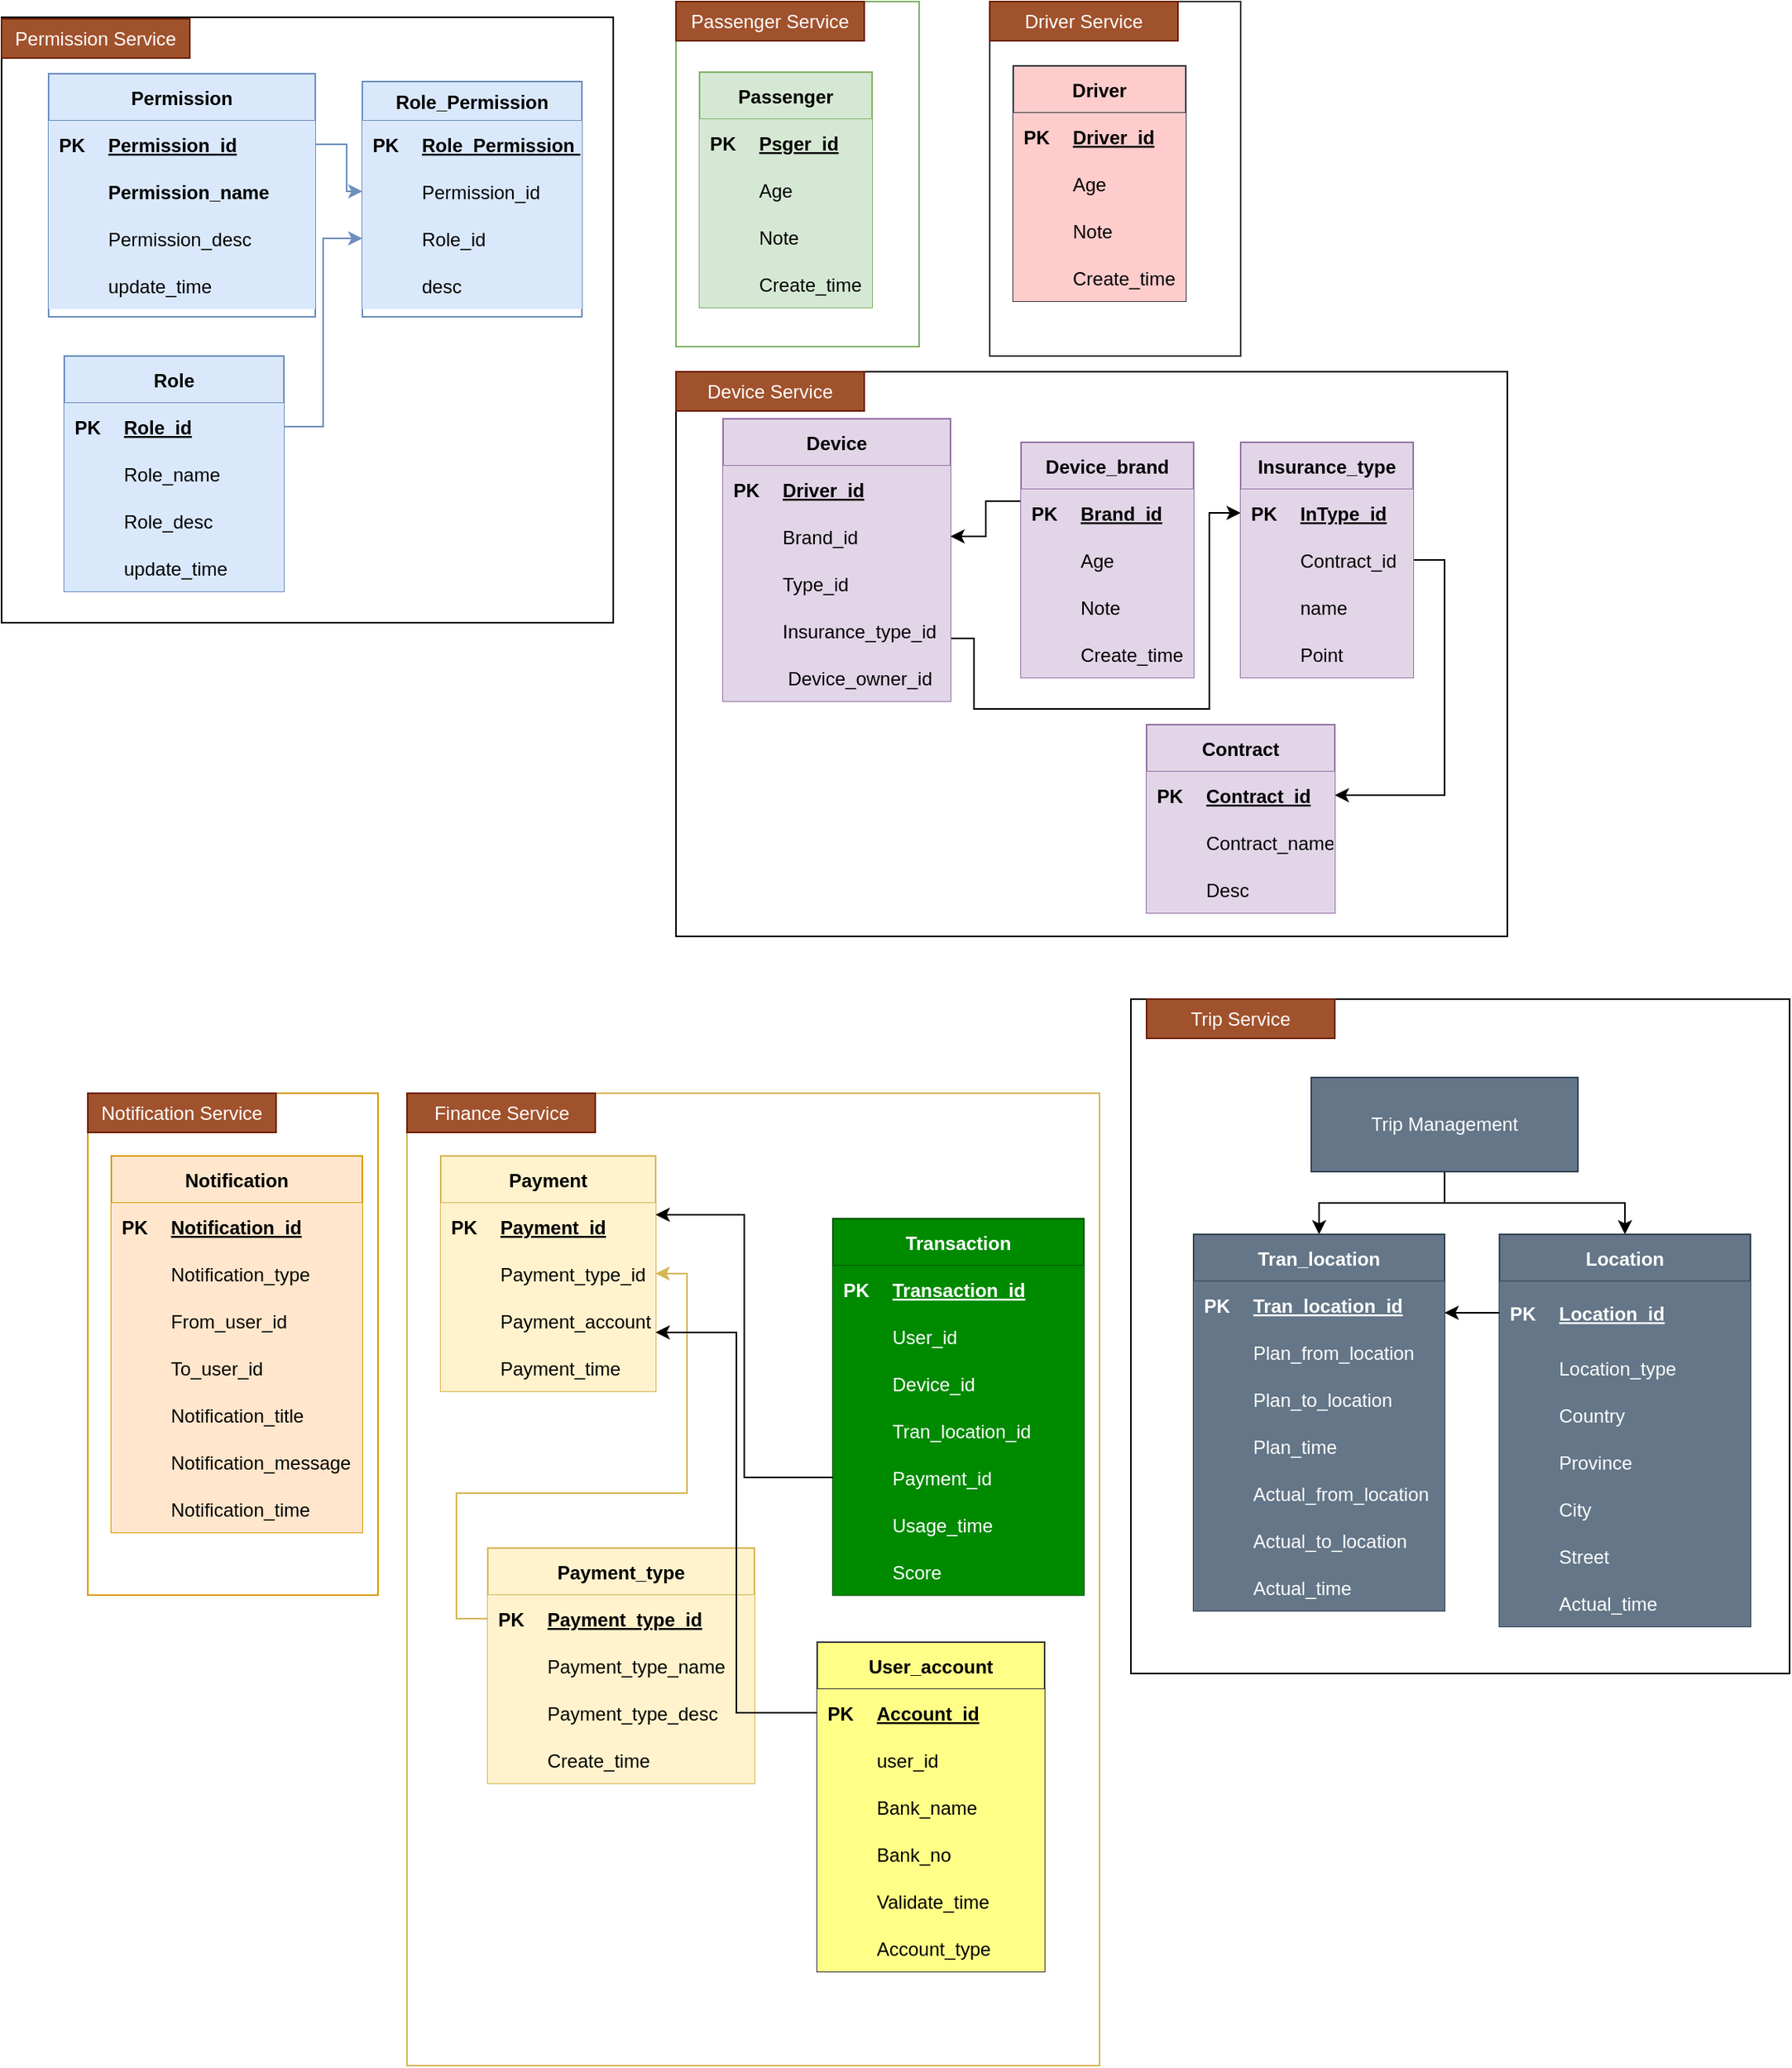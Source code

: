<mxfile version="14.0.3" type="github">
  <diagram id="xl6M9EQaSiFgEsb6ymEG" name="Page-1">
    <mxGraphModel dx="1186" dy="555" grid="1" gridSize="10" guides="1" tooltips="1" connect="1" arrows="1" fold="1" page="1" pageScale="1" pageWidth="850" pageHeight="1100" math="0" shadow="0">
      <root>
        <mxCell id="0" />
        <mxCell id="1" parent="0" />
        <mxCell id="ZkZUkiDWdm4FwWsZ6An6-30" value="" style="rounded=0;whiteSpace=wrap;html=1;fillColor=none;gradientColor=none;" parent="1" vertex="1">
          <mxGeometry x="740" y="810" width="420" height="430" as="geometry" />
        </mxCell>
        <mxCell id="GCJxB1RPTs2br_yxcwbv-23" value="Permission" style="shape=table;startSize=30;container=1;collapsible=1;childLayout=tableLayout;fixedRows=1;rowLines=0;fontStyle=1;align=center;resizeLast=1;fillColor=#dae8fc;strokeColor=#6c8ebf;" parent="1" vertex="1">
          <mxGeometry x="50" y="220" width="170" height="155" as="geometry" />
        </mxCell>
        <mxCell id="GCJxB1RPTs2br_yxcwbv-24" value="" style="shape=partialRectangle;collapsible=0;dropTarget=0;pointerEvents=0;fillColor=#dae8fc;top=0;left=0;bottom=1;right=0;points=[[0,0.5],[1,0.5]];portConstraint=eastwest;strokeColor=#6c8ebf;" parent="GCJxB1RPTs2br_yxcwbv-23" vertex="1">
          <mxGeometry y="30" width="170" height="30" as="geometry" />
        </mxCell>
        <mxCell id="GCJxB1RPTs2br_yxcwbv-25" value="PK" style="shape=partialRectangle;connectable=0;fillColor=#dae8fc;top=0;left=0;bottom=0;right=0;fontStyle=1;overflow=hidden;strokeColor=#6c8ebf;" parent="GCJxB1RPTs2br_yxcwbv-24" vertex="1">
          <mxGeometry width="30" height="30" as="geometry" />
        </mxCell>
        <mxCell id="GCJxB1RPTs2br_yxcwbv-26" value="Permission_id" style="shape=partialRectangle;connectable=0;fillColor=#dae8fc;top=0;left=0;bottom=0;right=0;align=left;spacingLeft=6;fontStyle=5;overflow=hidden;strokeColor=#6c8ebf;" parent="GCJxB1RPTs2br_yxcwbv-24" vertex="1">
          <mxGeometry x="30" width="140" height="30" as="geometry" />
        </mxCell>
        <mxCell id="GCJxB1RPTs2br_yxcwbv-27" value="" style="shape=partialRectangle;collapsible=0;dropTarget=0;pointerEvents=0;fillColor=#dae8fc;top=0;left=0;bottom=0;right=0;points=[[0,0.5],[1,0.5]];portConstraint=eastwest;strokeColor=#6c8ebf;" parent="GCJxB1RPTs2br_yxcwbv-23" vertex="1">
          <mxGeometry y="60" width="170" height="30" as="geometry" />
        </mxCell>
        <mxCell id="GCJxB1RPTs2br_yxcwbv-28" value="" style="shape=partialRectangle;connectable=0;fillColor=#dae8fc;top=0;left=0;bottom=0;right=0;editable=1;overflow=hidden;strokeColor=#6c8ebf;" parent="GCJxB1RPTs2br_yxcwbv-27" vertex="1">
          <mxGeometry width="30" height="30" as="geometry" />
        </mxCell>
        <mxCell id="GCJxB1RPTs2br_yxcwbv-29" value="Permission_name" style="shape=partialRectangle;connectable=0;fillColor=#dae8fc;top=0;left=0;bottom=0;right=0;align=left;spacingLeft=6;overflow=hidden;fontStyle=1;strokeColor=#6c8ebf;" parent="GCJxB1RPTs2br_yxcwbv-27" vertex="1">
          <mxGeometry x="30" width="140" height="30" as="geometry" />
        </mxCell>
        <mxCell id="GCJxB1RPTs2br_yxcwbv-30" value="" style="shape=partialRectangle;collapsible=0;dropTarget=0;pointerEvents=0;fillColor=#dae8fc;top=0;left=0;bottom=0;right=0;points=[[0,0.5],[1,0.5]];portConstraint=eastwest;strokeColor=#6c8ebf;" parent="GCJxB1RPTs2br_yxcwbv-23" vertex="1">
          <mxGeometry y="90" width="170" height="30" as="geometry" />
        </mxCell>
        <mxCell id="GCJxB1RPTs2br_yxcwbv-31" value="" style="shape=partialRectangle;connectable=0;fillColor=#dae8fc;top=0;left=0;bottom=0;right=0;editable=1;overflow=hidden;strokeColor=#6c8ebf;" parent="GCJxB1RPTs2br_yxcwbv-30" vertex="1">
          <mxGeometry width="30" height="30" as="geometry" />
        </mxCell>
        <mxCell id="GCJxB1RPTs2br_yxcwbv-32" value="Permission_desc" style="shape=partialRectangle;connectable=0;fillColor=#dae8fc;top=0;left=0;bottom=0;right=0;align=left;spacingLeft=6;overflow=hidden;strokeColor=#6c8ebf;" parent="GCJxB1RPTs2br_yxcwbv-30" vertex="1">
          <mxGeometry x="30" width="140" height="30" as="geometry" />
        </mxCell>
        <mxCell id="GCJxB1RPTs2br_yxcwbv-33" value="" style="shape=partialRectangle;collapsible=0;dropTarget=0;pointerEvents=0;fillColor=#dae8fc;top=0;left=0;bottom=0;right=0;points=[[0,0.5],[1,0.5]];portConstraint=eastwest;strokeColor=#6c8ebf;" parent="GCJxB1RPTs2br_yxcwbv-23" vertex="1">
          <mxGeometry y="120" width="170" height="30" as="geometry" />
        </mxCell>
        <mxCell id="GCJxB1RPTs2br_yxcwbv-34" value="" style="shape=partialRectangle;connectable=0;fillColor=#dae8fc;top=0;left=0;bottom=0;right=0;editable=1;overflow=hidden;strokeColor=#6c8ebf;" parent="GCJxB1RPTs2br_yxcwbv-33" vertex="1">
          <mxGeometry width="30" height="30" as="geometry" />
        </mxCell>
        <mxCell id="GCJxB1RPTs2br_yxcwbv-35" value="update_time" style="shape=partialRectangle;connectable=0;fillColor=#dae8fc;top=0;left=0;bottom=0;right=0;align=left;spacingLeft=6;overflow=hidden;strokeColor=#6c8ebf;" parent="GCJxB1RPTs2br_yxcwbv-33" vertex="1">
          <mxGeometry x="30" width="140" height="30" as="geometry" />
        </mxCell>
        <mxCell id="GCJxB1RPTs2br_yxcwbv-36" value="Role_Permission" style="shape=table;startSize=25;container=1;collapsible=1;childLayout=tableLayout;fixedRows=1;rowLines=0;fontStyle=1;align=center;resizeLast=1;fillColor=#dae8fc;strokeColor=#6c8ebf;" parent="1" vertex="1">
          <mxGeometry x="250" y="225" width="140" height="150" as="geometry" />
        </mxCell>
        <mxCell id="GCJxB1RPTs2br_yxcwbv-37" value="" style="shape=partialRectangle;collapsible=0;dropTarget=0;pointerEvents=0;fillColor=#dae8fc;top=0;left=0;bottom=1;right=0;points=[[0,0.5],[1,0.5]];portConstraint=eastwest;strokeColor=#6c8ebf;" parent="GCJxB1RPTs2br_yxcwbv-36" vertex="1">
          <mxGeometry y="25" width="140" height="30" as="geometry" />
        </mxCell>
        <mxCell id="GCJxB1RPTs2br_yxcwbv-38" value="PK" style="shape=partialRectangle;connectable=0;fillColor=#dae8fc;top=0;left=0;bottom=0;right=0;fontStyle=1;overflow=hidden;strokeColor=#6c8ebf;" parent="GCJxB1RPTs2br_yxcwbv-37" vertex="1">
          <mxGeometry width="30" height="30" as="geometry" />
        </mxCell>
        <mxCell id="GCJxB1RPTs2br_yxcwbv-39" value="Role_Permission_id" style="shape=partialRectangle;connectable=0;fillColor=#dae8fc;top=0;left=0;bottom=0;right=0;align=left;spacingLeft=6;fontStyle=5;overflow=hidden;strokeColor=#6c8ebf;" parent="GCJxB1RPTs2br_yxcwbv-37" vertex="1">
          <mxGeometry x="30" width="110" height="30" as="geometry" />
        </mxCell>
        <mxCell id="GCJxB1RPTs2br_yxcwbv-40" value="" style="shape=partialRectangle;collapsible=0;dropTarget=0;pointerEvents=0;fillColor=#dae8fc;top=0;left=0;bottom=0;right=0;points=[[0,0.5],[1,0.5]];portConstraint=eastwest;strokeColor=#6c8ebf;" parent="GCJxB1RPTs2br_yxcwbv-36" vertex="1">
          <mxGeometry y="55" width="140" height="30" as="geometry" />
        </mxCell>
        <mxCell id="GCJxB1RPTs2br_yxcwbv-41" value="" style="shape=partialRectangle;connectable=0;fillColor=#dae8fc;top=0;left=0;bottom=0;right=0;editable=1;overflow=hidden;strokeColor=#6c8ebf;" parent="GCJxB1RPTs2br_yxcwbv-40" vertex="1">
          <mxGeometry width="30" height="30" as="geometry" />
        </mxCell>
        <mxCell id="GCJxB1RPTs2br_yxcwbv-42" value="Permission_id" style="shape=partialRectangle;connectable=0;fillColor=#dae8fc;top=0;left=0;bottom=0;right=0;align=left;spacingLeft=6;overflow=hidden;strokeColor=#6c8ebf;" parent="GCJxB1RPTs2br_yxcwbv-40" vertex="1">
          <mxGeometry x="30" width="110" height="30" as="geometry" />
        </mxCell>
        <mxCell id="GCJxB1RPTs2br_yxcwbv-43" value="" style="shape=partialRectangle;collapsible=0;dropTarget=0;pointerEvents=0;fillColor=#dae8fc;top=0;left=0;bottom=0;right=0;points=[[0,0.5],[1,0.5]];portConstraint=eastwest;strokeColor=#6c8ebf;" parent="GCJxB1RPTs2br_yxcwbv-36" vertex="1">
          <mxGeometry y="85" width="140" height="30" as="geometry" />
        </mxCell>
        <mxCell id="GCJxB1RPTs2br_yxcwbv-44" value="" style="shape=partialRectangle;connectable=0;fillColor=#dae8fc;top=0;left=0;bottom=0;right=0;editable=1;overflow=hidden;strokeColor=#6c8ebf;" parent="GCJxB1RPTs2br_yxcwbv-43" vertex="1">
          <mxGeometry width="30" height="30" as="geometry" />
        </mxCell>
        <mxCell id="GCJxB1RPTs2br_yxcwbv-45" value="Role_id" style="shape=partialRectangle;connectable=0;fillColor=#dae8fc;top=0;left=0;bottom=0;right=0;align=left;spacingLeft=6;overflow=hidden;strokeColor=#6c8ebf;" parent="GCJxB1RPTs2br_yxcwbv-43" vertex="1">
          <mxGeometry x="30" width="110" height="30" as="geometry" />
        </mxCell>
        <mxCell id="GCJxB1RPTs2br_yxcwbv-46" value="" style="shape=partialRectangle;collapsible=0;dropTarget=0;pointerEvents=0;fillColor=#dae8fc;top=0;left=0;bottom=0;right=0;points=[[0,0.5],[1,0.5]];portConstraint=eastwest;strokeColor=#6c8ebf;" parent="GCJxB1RPTs2br_yxcwbv-36" vertex="1">
          <mxGeometry y="115" width="140" height="30" as="geometry" />
        </mxCell>
        <mxCell id="GCJxB1RPTs2br_yxcwbv-47" value="" style="shape=partialRectangle;connectable=0;fillColor=#dae8fc;top=0;left=0;bottom=0;right=0;editable=1;overflow=hidden;strokeColor=#6c8ebf;" parent="GCJxB1RPTs2br_yxcwbv-46" vertex="1">
          <mxGeometry width="30" height="30" as="geometry" />
        </mxCell>
        <mxCell id="GCJxB1RPTs2br_yxcwbv-48" value="desc" style="shape=partialRectangle;connectable=0;fillColor=#dae8fc;top=0;left=0;bottom=0;right=0;align=left;spacingLeft=6;overflow=hidden;strokeColor=#6c8ebf;" parent="GCJxB1RPTs2br_yxcwbv-46" vertex="1">
          <mxGeometry x="30" width="110" height="30" as="geometry" />
        </mxCell>
        <mxCell id="GCJxB1RPTs2br_yxcwbv-50" value="Role" style="shape=table;startSize=30;container=1;collapsible=1;childLayout=tableLayout;fixedRows=1;rowLines=0;fontStyle=1;align=center;resizeLast=1;fillColor=#dae8fc;strokeColor=#6c8ebf;" parent="1" vertex="1">
          <mxGeometry x="60" y="400" width="140" height="150" as="geometry" />
        </mxCell>
        <mxCell id="GCJxB1RPTs2br_yxcwbv-51" value="" style="shape=partialRectangle;collapsible=0;dropTarget=0;pointerEvents=0;fillColor=#dae8fc;top=0;left=0;bottom=1;right=0;points=[[0,0.5],[1,0.5]];portConstraint=eastwest;strokeColor=#6c8ebf;" parent="GCJxB1RPTs2br_yxcwbv-50" vertex="1">
          <mxGeometry y="30" width="140" height="30" as="geometry" />
        </mxCell>
        <mxCell id="GCJxB1RPTs2br_yxcwbv-52" value="PK" style="shape=partialRectangle;connectable=0;fillColor=#dae8fc;top=0;left=0;bottom=0;right=0;fontStyle=1;overflow=hidden;strokeColor=#6c8ebf;" parent="GCJxB1RPTs2br_yxcwbv-51" vertex="1">
          <mxGeometry width="30" height="30" as="geometry" />
        </mxCell>
        <mxCell id="GCJxB1RPTs2br_yxcwbv-53" value="Role_id" style="shape=partialRectangle;connectable=0;fillColor=#dae8fc;top=0;left=0;bottom=0;right=0;align=left;spacingLeft=6;fontStyle=5;overflow=hidden;strokeColor=#6c8ebf;" parent="GCJxB1RPTs2br_yxcwbv-51" vertex="1">
          <mxGeometry x="30" width="110" height="30" as="geometry" />
        </mxCell>
        <mxCell id="GCJxB1RPTs2br_yxcwbv-54" value="" style="shape=partialRectangle;collapsible=0;dropTarget=0;pointerEvents=0;fillColor=#dae8fc;top=0;left=0;bottom=0;right=0;points=[[0,0.5],[1,0.5]];portConstraint=eastwest;strokeColor=#6c8ebf;" parent="GCJxB1RPTs2br_yxcwbv-50" vertex="1">
          <mxGeometry y="60" width="140" height="30" as="geometry" />
        </mxCell>
        <mxCell id="GCJxB1RPTs2br_yxcwbv-55" value="" style="shape=partialRectangle;connectable=0;fillColor=#dae8fc;top=0;left=0;bottom=0;right=0;editable=1;overflow=hidden;strokeColor=#6c8ebf;" parent="GCJxB1RPTs2br_yxcwbv-54" vertex="1">
          <mxGeometry width="30" height="30" as="geometry" />
        </mxCell>
        <mxCell id="GCJxB1RPTs2br_yxcwbv-56" value="Role_name" style="shape=partialRectangle;connectable=0;fillColor=#dae8fc;top=0;left=0;bottom=0;right=0;align=left;spacingLeft=6;overflow=hidden;strokeColor=#6c8ebf;" parent="GCJxB1RPTs2br_yxcwbv-54" vertex="1">
          <mxGeometry x="30" width="110" height="30" as="geometry" />
        </mxCell>
        <mxCell id="GCJxB1RPTs2br_yxcwbv-57" value="" style="shape=partialRectangle;collapsible=0;dropTarget=0;pointerEvents=0;fillColor=#dae8fc;top=0;left=0;bottom=0;right=0;points=[[0,0.5],[1,0.5]];portConstraint=eastwest;strokeColor=#6c8ebf;" parent="GCJxB1RPTs2br_yxcwbv-50" vertex="1">
          <mxGeometry y="90" width="140" height="30" as="geometry" />
        </mxCell>
        <mxCell id="GCJxB1RPTs2br_yxcwbv-58" value="" style="shape=partialRectangle;connectable=0;fillColor=#dae8fc;top=0;left=0;bottom=0;right=0;editable=1;overflow=hidden;strokeColor=#6c8ebf;" parent="GCJxB1RPTs2br_yxcwbv-57" vertex="1">
          <mxGeometry width="30" height="30" as="geometry" />
        </mxCell>
        <mxCell id="GCJxB1RPTs2br_yxcwbv-59" value="Role_desc" style="shape=partialRectangle;connectable=0;fillColor=#dae8fc;top=0;left=0;bottom=0;right=0;align=left;spacingLeft=6;overflow=hidden;strokeColor=#6c8ebf;" parent="GCJxB1RPTs2br_yxcwbv-57" vertex="1">
          <mxGeometry x="30" width="110" height="30" as="geometry" />
        </mxCell>
        <mxCell id="GCJxB1RPTs2br_yxcwbv-60" value="" style="shape=partialRectangle;collapsible=0;dropTarget=0;pointerEvents=0;fillColor=#dae8fc;top=0;left=0;bottom=0;right=0;points=[[0,0.5],[1,0.5]];portConstraint=eastwest;strokeColor=#6c8ebf;" parent="GCJxB1RPTs2br_yxcwbv-50" vertex="1">
          <mxGeometry y="120" width="140" height="30" as="geometry" />
        </mxCell>
        <mxCell id="GCJxB1RPTs2br_yxcwbv-61" value="" style="shape=partialRectangle;connectable=0;fillColor=#dae8fc;top=0;left=0;bottom=0;right=0;editable=1;overflow=hidden;strokeColor=#6c8ebf;" parent="GCJxB1RPTs2br_yxcwbv-60" vertex="1">
          <mxGeometry width="30" height="30" as="geometry" />
        </mxCell>
        <mxCell id="GCJxB1RPTs2br_yxcwbv-62" value="update_time" style="shape=partialRectangle;connectable=0;fillColor=#dae8fc;top=0;left=0;bottom=0;right=0;align=left;spacingLeft=6;overflow=hidden;strokeColor=#6c8ebf;" parent="GCJxB1RPTs2br_yxcwbv-60" vertex="1">
          <mxGeometry x="30" width="110" height="30" as="geometry" />
        </mxCell>
        <mxCell id="GCJxB1RPTs2br_yxcwbv-63" style="edgeStyle=orthogonalEdgeStyle;rounded=0;orthogonalLoop=1;jettySize=auto;html=1;exitX=1;exitY=0.5;exitDx=0;exitDy=0;entryX=0;entryY=0.5;entryDx=0;entryDy=0;fillColor=#dae8fc;strokeColor=#6c8ebf;" parent="1" source="GCJxB1RPTs2br_yxcwbv-24" target="GCJxB1RPTs2br_yxcwbv-40" edge="1">
          <mxGeometry relative="1" as="geometry" />
        </mxCell>
        <mxCell id="GCJxB1RPTs2br_yxcwbv-64" style="edgeStyle=orthogonalEdgeStyle;rounded=0;orthogonalLoop=1;jettySize=auto;html=1;exitX=1;exitY=0.5;exitDx=0;exitDy=0;entryX=0;entryY=0.5;entryDx=0;entryDy=0;fillColor=#dae8fc;strokeColor=#6c8ebf;" parent="1" source="GCJxB1RPTs2br_yxcwbv-51" target="GCJxB1RPTs2br_yxcwbv-43" edge="1">
          <mxGeometry relative="1" as="geometry" />
        </mxCell>
        <mxCell id="GCJxB1RPTs2br_yxcwbv-76" value="Passenger" style="shape=table;startSize=30;container=1;collapsible=1;childLayout=tableLayout;fixedRows=1;rowLines=0;fontStyle=1;align=center;resizeLast=1;fillColor=#d5e8d4;strokeColor=#82b366;" parent="1" vertex="1">
          <mxGeometry x="465" y="219" width="110" height="150" as="geometry" />
        </mxCell>
        <mxCell id="GCJxB1RPTs2br_yxcwbv-77" value="" style="shape=partialRectangle;collapsible=0;dropTarget=0;pointerEvents=0;fillColor=#d5e8d4;top=0;left=0;bottom=1;right=0;points=[[0,0.5],[1,0.5]];portConstraint=eastwest;strokeColor=#82b366;" parent="GCJxB1RPTs2br_yxcwbv-76" vertex="1">
          <mxGeometry y="30" width="110" height="30" as="geometry" />
        </mxCell>
        <mxCell id="GCJxB1RPTs2br_yxcwbv-78" value="PK" style="shape=partialRectangle;connectable=0;fillColor=#d5e8d4;top=0;left=0;bottom=0;right=0;fontStyle=1;overflow=hidden;strokeColor=#82b366;" parent="GCJxB1RPTs2br_yxcwbv-77" vertex="1">
          <mxGeometry width="30" height="30" as="geometry" />
        </mxCell>
        <mxCell id="GCJxB1RPTs2br_yxcwbv-79" value="Psger_id" style="shape=partialRectangle;connectable=0;fillColor=#d5e8d4;top=0;left=0;bottom=0;right=0;align=left;spacingLeft=6;fontStyle=5;overflow=hidden;strokeColor=#82b366;" parent="GCJxB1RPTs2br_yxcwbv-77" vertex="1">
          <mxGeometry x="30" width="80" height="30" as="geometry" />
        </mxCell>
        <mxCell id="GCJxB1RPTs2br_yxcwbv-80" value="" style="shape=partialRectangle;collapsible=0;dropTarget=0;pointerEvents=0;fillColor=#d5e8d4;top=0;left=0;bottom=0;right=0;points=[[0,0.5],[1,0.5]];portConstraint=eastwest;strokeColor=#82b366;" parent="GCJxB1RPTs2br_yxcwbv-76" vertex="1">
          <mxGeometry y="60" width="110" height="30" as="geometry" />
        </mxCell>
        <mxCell id="GCJxB1RPTs2br_yxcwbv-81" value="" style="shape=partialRectangle;connectable=0;fillColor=#d5e8d4;top=0;left=0;bottom=0;right=0;editable=1;overflow=hidden;strokeColor=#82b366;" parent="GCJxB1RPTs2br_yxcwbv-80" vertex="1">
          <mxGeometry width="30" height="30" as="geometry" />
        </mxCell>
        <mxCell id="GCJxB1RPTs2br_yxcwbv-82" value="Age" style="shape=partialRectangle;connectable=0;fillColor=#d5e8d4;top=0;left=0;bottom=0;right=0;align=left;spacingLeft=6;overflow=hidden;strokeColor=#82b366;" parent="GCJxB1RPTs2br_yxcwbv-80" vertex="1">
          <mxGeometry x="30" width="80" height="30" as="geometry" />
        </mxCell>
        <mxCell id="GCJxB1RPTs2br_yxcwbv-83" value="" style="shape=partialRectangle;collapsible=0;dropTarget=0;pointerEvents=0;fillColor=#d5e8d4;top=0;left=0;bottom=0;right=0;points=[[0,0.5],[1,0.5]];portConstraint=eastwest;strokeColor=#82b366;" parent="GCJxB1RPTs2br_yxcwbv-76" vertex="1">
          <mxGeometry y="90" width="110" height="30" as="geometry" />
        </mxCell>
        <mxCell id="GCJxB1RPTs2br_yxcwbv-84" value="" style="shape=partialRectangle;connectable=0;fillColor=#d5e8d4;top=0;left=0;bottom=0;right=0;editable=1;overflow=hidden;strokeColor=#82b366;" parent="GCJxB1RPTs2br_yxcwbv-83" vertex="1">
          <mxGeometry width="30" height="30" as="geometry" />
        </mxCell>
        <mxCell id="GCJxB1RPTs2br_yxcwbv-85" value="Note" style="shape=partialRectangle;connectable=0;fillColor=#d5e8d4;top=0;left=0;bottom=0;right=0;align=left;spacingLeft=6;overflow=hidden;strokeColor=#82b366;" parent="GCJxB1RPTs2br_yxcwbv-83" vertex="1">
          <mxGeometry x="30" width="80" height="30" as="geometry" />
        </mxCell>
        <mxCell id="GCJxB1RPTs2br_yxcwbv-86" value="" style="shape=partialRectangle;collapsible=0;dropTarget=0;pointerEvents=0;fillColor=#d5e8d4;top=0;left=0;bottom=0;right=0;points=[[0,0.5],[1,0.5]];portConstraint=eastwest;strokeColor=#82b366;" parent="GCJxB1RPTs2br_yxcwbv-76" vertex="1">
          <mxGeometry y="120" width="110" height="30" as="geometry" />
        </mxCell>
        <mxCell id="GCJxB1RPTs2br_yxcwbv-87" value="" style="shape=partialRectangle;connectable=0;fillColor=#d5e8d4;top=0;left=0;bottom=0;right=0;editable=1;overflow=hidden;strokeColor=#82b366;" parent="GCJxB1RPTs2br_yxcwbv-86" vertex="1">
          <mxGeometry width="30" height="30" as="geometry" />
        </mxCell>
        <mxCell id="GCJxB1RPTs2br_yxcwbv-88" value="Create_time" style="shape=partialRectangle;connectable=0;fillColor=#d5e8d4;top=0;left=0;bottom=0;right=0;align=left;spacingLeft=6;overflow=hidden;strokeColor=#82b366;" parent="GCJxB1RPTs2br_yxcwbv-86" vertex="1">
          <mxGeometry x="30" width="80" height="30" as="geometry" />
        </mxCell>
        <mxCell id="GCJxB1RPTs2br_yxcwbv-89" value="Driver" style="shape=table;startSize=30;container=1;collapsible=1;childLayout=tableLayout;fixedRows=1;rowLines=0;fontStyle=1;align=center;resizeLast=1;fillColor=#ffcccc;strokeColor=#36393d;" parent="1" vertex="1">
          <mxGeometry x="665" y="215" width="110" height="150" as="geometry" />
        </mxCell>
        <mxCell id="GCJxB1RPTs2br_yxcwbv-90" value="" style="shape=partialRectangle;collapsible=0;dropTarget=0;pointerEvents=0;fillColor=#ffcccc;top=0;left=0;bottom=1;right=0;points=[[0,0.5],[1,0.5]];portConstraint=eastwest;strokeColor=#36393d;" parent="GCJxB1RPTs2br_yxcwbv-89" vertex="1">
          <mxGeometry y="30" width="110" height="30" as="geometry" />
        </mxCell>
        <mxCell id="GCJxB1RPTs2br_yxcwbv-91" value="PK" style="shape=partialRectangle;connectable=0;fillColor=#ffcccc;top=0;left=0;bottom=0;right=0;fontStyle=1;overflow=hidden;strokeColor=#36393d;" parent="GCJxB1RPTs2br_yxcwbv-90" vertex="1">
          <mxGeometry width="30" height="30" as="geometry" />
        </mxCell>
        <mxCell id="GCJxB1RPTs2br_yxcwbv-92" value="Driver_id" style="shape=partialRectangle;connectable=0;fillColor=#ffcccc;top=0;left=0;bottom=0;right=0;align=left;spacingLeft=6;fontStyle=5;overflow=hidden;strokeColor=#36393d;" parent="GCJxB1RPTs2br_yxcwbv-90" vertex="1">
          <mxGeometry x="30" width="80" height="30" as="geometry" />
        </mxCell>
        <mxCell id="GCJxB1RPTs2br_yxcwbv-93" value="" style="shape=partialRectangle;collapsible=0;dropTarget=0;pointerEvents=0;fillColor=#ffcccc;top=0;left=0;bottom=0;right=0;points=[[0,0.5],[1,0.5]];portConstraint=eastwest;strokeColor=#36393d;" parent="GCJxB1RPTs2br_yxcwbv-89" vertex="1">
          <mxGeometry y="60" width="110" height="30" as="geometry" />
        </mxCell>
        <mxCell id="GCJxB1RPTs2br_yxcwbv-94" value="" style="shape=partialRectangle;connectable=0;fillColor=#ffcccc;top=0;left=0;bottom=0;right=0;editable=1;overflow=hidden;strokeColor=#36393d;" parent="GCJxB1RPTs2br_yxcwbv-93" vertex="1">
          <mxGeometry width="30" height="30" as="geometry" />
        </mxCell>
        <mxCell id="GCJxB1RPTs2br_yxcwbv-95" value="Age" style="shape=partialRectangle;connectable=0;fillColor=#ffcccc;top=0;left=0;bottom=0;right=0;align=left;spacingLeft=6;overflow=hidden;strokeColor=#36393d;" parent="GCJxB1RPTs2br_yxcwbv-93" vertex="1">
          <mxGeometry x="30" width="80" height="30" as="geometry" />
        </mxCell>
        <mxCell id="GCJxB1RPTs2br_yxcwbv-96" value="" style="shape=partialRectangle;collapsible=0;dropTarget=0;pointerEvents=0;fillColor=#ffcccc;top=0;left=0;bottom=0;right=0;points=[[0,0.5],[1,0.5]];portConstraint=eastwest;strokeColor=#36393d;" parent="GCJxB1RPTs2br_yxcwbv-89" vertex="1">
          <mxGeometry y="90" width="110" height="30" as="geometry" />
        </mxCell>
        <mxCell id="GCJxB1RPTs2br_yxcwbv-97" value="" style="shape=partialRectangle;connectable=0;fillColor=#ffcccc;top=0;left=0;bottom=0;right=0;editable=1;overflow=hidden;strokeColor=#36393d;" parent="GCJxB1RPTs2br_yxcwbv-96" vertex="1">
          <mxGeometry width="30" height="30" as="geometry" />
        </mxCell>
        <mxCell id="GCJxB1RPTs2br_yxcwbv-98" value="Note" style="shape=partialRectangle;connectable=0;fillColor=#ffcccc;top=0;left=0;bottom=0;right=0;align=left;spacingLeft=6;overflow=hidden;strokeColor=#36393d;" parent="GCJxB1RPTs2br_yxcwbv-96" vertex="1">
          <mxGeometry x="30" width="80" height="30" as="geometry" />
        </mxCell>
        <mxCell id="GCJxB1RPTs2br_yxcwbv-99" value="" style="shape=partialRectangle;collapsible=0;dropTarget=0;pointerEvents=0;fillColor=#ffcccc;top=0;left=0;bottom=0;right=0;points=[[0,0.5],[1,0.5]];portConstraint=eastwest;strokeColor=#36393d;" parent="GCJxB1RPTs2br_yxcwbv-89" vertex="1">
          <mxGeometry y="120" width="110" height="30" as="geometry" />
        </mxCell>
        <mxCell id="GCJxB1RPTs2br_yxcwbv-100" value="" style="shape=partialRectangle;connectable=0;fillColor=#ffcccc;top=0;left=0;bottom=0;right=0;editable=1;overflow=hidden;strokeColor=#36393d;" parent="GCJxB1RPTs2br_yxcwbv-99" vertex="1">
          <mxGeometry width="30" height="30" as="geometry" />
        </mxCell>
        <mxCell id="GCJxB1RPTs2br_yxcwbv-101" value="Create_time" style="shape=partialRectangle;connectable=0;fillColor=#ffcccc;top=0;left=0;bottom=0;right=0;align=left;spacingLeft=6;overflow=hidden;strokeColor=#36393d;" parent="GCJxB1RPTs2br_yxcwbv-99" vertex="1">
          <mxGeometry x="30" width="80" height="30" as="geometry" />
        </mxCell>
        <mxCell id="GCJxB1RPTs2br_yxcwbv-104" value="" style="rounded=0;whiteSpace=wrap;html=1;strokeColor=#82b366;fillColor=none;" parent="1" vertex="1">
          <mxGeometry x="450" y="174" width="155" height="220" as="geometry" />
        </mxCell>
        <mxCell id="GCJxB1RPTs2br_yxcwbv-105" value="" style="rounded=0;whiteSpace=wrap;html=1;strokeColor=#36393d;fillColor=none;" parent="1" vertex="1">
          <mxGeometry x="650" y="174" width="160" height="226" as="geometry" />
        </mxCell>
        <mxCell id="GCJxB1RPTs2br_yxcwbv-161" style="edgeStyle=orthogonalEdgeStyle;rounded=0;orthogonalLoop=1;jettySize=auto;html=1;exitX=1;exitY=0.75;exitDx=0;exitDy=0;entryX=0;entryY=0.5;entryDx=0;entryDy=0;" parent="1" source="GCJxB1RPTs2br_yxcwbv-115" target="GCJxB1RPTs2br_yxcwbv-142" edge="1">
          <mxGeometry relative="1" as="geometry">
            <Array as="points">
              <mxPoint x="640" y="580" />
              <mxPoint x="640" y="625" />
              <mxPoint x="790" y="625" />
              <mxPoint x="790" y="500" />
            </Array>
          </mxGeometry>
        </mxCell>
        <object label="Device" id="GCJxB1RPTs2br_yxcwbv-115">
          <mxCell style="shape=table;startSize=30;container=1;collapsible=1;childLayout=tableLayout;fixedRows=1;rowLines=0;fontStyle=1;align=center;resizeLast=1;fillColor=#e1d5e7;strokeColor=#9673a6;" parent="1" vertex="1">
            <mxGeometry x="480" y="440" width="145" height="180" as="geometry" />
          </mxCell>
        </object>
        <mxCell id="GCJxB1RPTs2br_yxcwbv-116" value="" style="shape=partialRectangle;collapsible=0;dropTarget=0;pointerEvents=0;fillColor=#e1d5e7;top=0;left=0;bottom=1;right=0;points=[[0,0.5],[1,0.5]];portConstraint=eastwest;strokeColor=#9673a6;" parent="GCJxB1RPTs2br_yxcwbv-115" vertex="1">
          <mxGeometry y="30" width="145" height="30" as="geometry" />
        </mxCell>
        <mxCell id="GCJxB1RPTs2br_yxcwbv-117" value="PK" style="shape=partialRectangle;connectable=0;fillColor=#e1d5e7;top=0;left=0;bottom=0;right=0;fontStyle=1;overflow=hidden;strokeColor=#9673a6;" parent="GCJxB1RPTs2br_yxcwbv-116" vertex="1">
          <mxGeometry width="30" height="30" as="geometry" />
        </mxCell>
        <mxCell id="GCJxB1RPTs2br_yxcwbv-118" value="Driver_id" style="shape=partialRectangle;connectable=0;fillColor=#e1d5e7;top=0;left=0;bottom=0;right=0;align=left;spacingLeft=6;fontStyle=5;overflow=hidden;strokeColor=#9673a6;" parent="GCJxB1RPTs2br_yxcwbv-116" vertex="1">
          <mxGeometry x="30" width="115" height="30" as="geometry" />
        </mxCell>
        <mxCell id="GCJxB1RPTs2br_yxcwbv-119" value="" style="shape=partialRectangle;collapsible=0;dropTarget=0;pointerEvents=0;fillColor=#e1d5e7;top=0;left=0;bottom=0;right=0;points=[[0,0.5],[1,0.5]];portConstraint=eastwest;strokeColor=#9673a6;" parent="GCJxB1RPTs2br_yxcwbv-115" vertex="1">
          <mxGeometry y="60" width="145" height="30" as="geometry" />
        </mxCell>
        <mxCell id="GCJxB1RPTs2br_yxcwbv-120" value="" style="shape=partialRectangle;connectable=0;fillColor=#e1d5e7;top=0;left=0;bottom=0;right=0;editable=1;overflow=hidden;strokeColor=#9673a6;" parent="GCJxB1RPTs2br_yxcwbv-119" vertex="1">
          <mxGeometry width="30" height="30" as="geometry" />
        </mxCell>
        <mxCell id="GCJxB1RPTs2br_yxcwbv-121" value="Brand_id" style="shape=partialRectangle;connectable=0;fillColor=#e1d5e7;top=0;left=0;bottom=0;right=0;align=left;spacingLeft=6;overflow=hidden;strokeColor=#9673a6;" parent="GCJxB1RPTs2br_yxcwbv-119" vertex="1">
          <mxGeometry x="30" width="115" height="30" as="geometry" />
        </mxCell>
        <mxCell id="GCJxB1RPTs2br_yxcwbv-122" value="" style="shape=partialRectangle;collapsible=0;dropTarget=0;pointerEvents=0;fillColor=#e1d5e7;top=0;left=0;bottom=0;right=0;points=[[0,0.5],[1,0.5]];portConstraint=eastwest;strokeColor=#9673a6;" parent="GCJxB1RPTs2br_yxcwbv-115" vertex="1">
          <mxGeometry y="90" width="145" height="30" as="geometry" />
        </mxCell>
        <mxCell id="GCJxB1RPTs2br_yxcwbv-123" value="" style="shape=partialRectangle;connectable=0;fillColor=#e1d5e7;top=0;left=0;bottom=0;right=0;editable=1;overflow=hidden;strokeColor=#9673a6;" parent="GCJxB1RPTs2br_yxcwbv-122" vertex="1">
          <mxGeometry width="30" height="30" as="geometry" />
        </mxCell>
        <mxCell id="GCJxB1RPTs2br_yxcwbv-124" value="Type_id" style="shape=partialRectangle;connectable=0;fillColor=#e1d5e7;top=0;left=0;bottom=0;right=0;align=left;spacingLeft=6;overflow=hidden;strokeColor=#9673a6;" parent="GCJxB1RPTs2br_yxcwbv-122" vertex="1">
          <mxGeometry x="30" width="115" height="30" as="geometry" />
        </mxCell>
        <mxCell id="GCJxB1RPTs2br_yxcwbv-125" value="" style="shape=partialRectangle;collapsible=0;dropTarget=0;pointerEvents=0;fillColor=#e1d5e7;top=0;left=0;bottom=0;right=0;points=[[0,0.5],[1,0.5]];portConstraint=eastwest;strokeColor=#9673a6;" parent="GCJxB1RPTs2br_yxcwbv-115" vertex="1">
          <mxGeometry y="120" width="145" height="30" as="geometry" />
        </mxCell>
        <mxCell id="GCJxB1RPTs2br_yxcwbv-126" value="" style="shape=partialRectangle;connectable=0;fillColor=#e1d5e7;top=0;left=0;bottom=0;right=0;editable=1;overflow=hidden;strokeColor=#9673a6;" parent="GCJxB1RPTs2br_yxcwbv-125" vertex="1">
          <mxGeometry width="30" height="30" as="geometry" />
        </mxCell>
        <mxCell id="GCJxB1RPTs2br_yxcwbv-127" value="Insurance_type_id" style="shape=partialRectangle;connectable=0;fillColor=#e1d5e7;top=0;left=0;bottom=0;right=0;align=left;spacingLeft=6;overflow=hidden;strokeColor=#9673a6;" parent="GCJxB1RPTs2br_yxcwbv-125" vertex="1">
          <mxGeometry x="30" width="115" height="30" as="geometry" />
        </mxCell>
        <mxCell id="GCJxB1RPTs2br_yxcwbv-156" value="" style="shape=partialRectangle;collapsible=0;dropTarget=0;pointerEvents=0;fillColor=#e1d5e7;top=0;left=0;bottom=0;right=0;points=[[0,0.5],[1,0.5]];portConstraint=eastwest;strokeColor=#9673a6;" parent="GCJxB1RPTs2br_yxcwbv-115" vertex="1">
          <mxGeometry y="150" width="145" height="30" as="geometry" />
        </mxCell>
        <mxCell id="GCJxB1RPTs2br_yxcwbv-157" value="" style="shape=partialRectangle;connectable=0;fillColor=#e1d5e7;top=0;left=0;bottom=0;right=0;editable=1;overflow=hidden;strokeColor=#9673a6;" parent="GCJxB1RPTs2br_yxcwbv-156" vertex="1">
          <mxGeometry width="30" height="30" as="geometry" />
        </mxCell>
        <mxCell id="GCJxB1RPTs2br_yxcwbv-158" value=" Device_owner_id" style="shape=partialRectangle;connectable=0;fillColor=#e1d5e7;top=0;left=0;bottom=0;right=0;align=left;spacingLeft=6;overflow=hidden;strokeColor=#9673a6;" parent="GCJxB1RPTs2br_yxcwbv-156" vertex="1">
          <mxGeometry x="30" width="115" height="30" as="geometry" />
        </mxCell>
        <mxCell id="GCJxB1RPTs2br_yxcwbv-160" style="edgeStyle=orthogonalEdgeStyle;rounded=0;orthogonalLoop=1;jettySize=auto;html=1;exitX=0;exitY=0.25;exitDx=0;exitDy=0;entryX=1;entryY=0.5;entryDx=0;entryDy=0;" parent="1" source="GCJxB1RPTs2br_yxcwbv-128" target="GCJxB1RPTs2br_yxcwbv-119" edge="1">
          <mxGeometry relative="1" as="geometry" />
        </mxCell>
        <mxCell id="GCJxB1RPTs2br_yxcwbv-128" value="Device_brand" style="shape=table;startSize=30;container=1;collapsible=1;childLayout=tableLayout;fixedRows=1;rowLines=0;fontStyle=1;align=center;resizeLast=1;fillColor=#e1d5e7;strokeColor=#9673a6;" parent="1" vertex="1">
          <mxGeometry x="670" y="455" width="110" height="150" as="geometry" />
        </mxCell>
        <mxCell id="GCJxB1RPTs2br_yxcwbv-129" value="" style="shape=partialRectangle;collapsible=0;dropTarget=0;pointerEvents=0;fillColor=#e1d5e7;top=0;left=0;bottom=1;right=0;points=[[0,0.5],[1,0.5]];portConstraint=eastwest;strokeColor=#9673a6;" parent="GCJxB1RPTs2br_yxcwbv-128" vertex="1">
          <mxGeometry y="30" width="110" height="30" as="geometry" />
        </mxCell>
        <mxCell id="GCJxB1RPTs2br_yxcwbv-130" value="PK" style="shape=partialRectangle;connectable=0;fillColor=#e1d5e7;top=0;left=0;bottom=0;right=0;fontStyle=1;overflow=hidden;strokeColor=#9673a6;" parent="GCJxB1RPTs2br_yxcwbv-129" vertex="1">
          <mxGeometry width="30" height="30" as="geometry" />
        </mxCell>
        <mxCell id="GCJxB1RPTs2br_yxcwbv-131" value="Brand_id" style="shape=partialRectangle;connectable=0;fillColor=#e1d5e7;top=0;left=0;bottom=0;right=0;align=left;spacingLeft=6;fontStyle=5;overflow=hidden;strokeColor=#9673a6;" parent="GCJxB1RPTs2br_yxcwbv-129" vertex="1">
          <mxGeometry x="30" width="80" height="30" as="geometry" />
        </mxCell>
        <mxCell id="GCJxB1RPTs2br_yxcwbv-132" value="" style="shape=partialRectangle;collapsible=0;dropTarget=0;pointerEvents=0;fillColor=#e1d5e7;top=0;left=0;bottom=0;right=0;points=[[0,0.5],[1,0.5]];portConstraint=eastwest;strokeColor=#9673a6;" parent="GCJxB1RPTs2br_yxcwbv-128" vertex="1">
          <mxGeometry y="60" width="110" height="30" as="geometry" />
        </mxCell>
        <mxCell id="GCJxB1RPTs2br_yxcwbv-133" value="" style="shape=partialRectangle;connectable=0;fillColor=#e1d5e7;top=0;left=0;bottom=0;right=0;editable=1;overflow=hidden;strokeColor=#9673a6;" parent="GCJxB1RPTs2br_yxcwbv-132" vertex="1">
          <mxGeometry width="30" height="30" as="geometry" />
        </mxCell>
        <mxCell id="GCJxB1RPTs2br_yxcwbv-134" value="Age" style="shape=partialRectangle;connectable=0;fillColor=#e1d5e7;top=0;left=0;bottom=0;right=0;align=left;spacingLeft=6;overflow=hidden;strokeColor=#9673a6;" parent="GCJxB1RPTs2br_yxcwbv-132" vertex="1">
          <mxGeometry x="30" width="80" height="30" as="geometry" />
        </mxCell>
        <mxCell id="GCJxB1RPTs2br_yxcwbv-135" value="" style="shape=partialRectangle;collapsible=0;dropTarget=0;pointerEvents=0;fillColor=#e1d5e7;top=0;left=0;bottom=0;right=0;points=[[0,0.5],[1,0.5]];portConstraint=eastwest;strokeColor=#9673a6;" parent="GCJxB1RPTs2br_yxcwbv-128" vertex="1">
          <mxGeometry y="90" width="110" height="30" as="geometry" />
        </mxCell>
        <mxCell id="GCJxB1RPTs2br_yxcwbv-136" value="" style="shape=partialRectangle;connectable=0;fillColor=#e1d5e7;top=0;left=0;bottom=0;right=0;editable=1;overflow=hidden;strokeColor=#9673a6;" parent="GCJxB1RPTs2br_yxcwbv-135" vertex="1">
          <mxGeometry width="30" height="30" as="geometry" />
        </mxCell>
        <mxCell id="GCJxB1RPTs2br_yxcwbv-137" value="Note" style="shape=partialRectangle;connectable=0;fillColor=#e1d5e7;top=0;left=0;bottom=0;right=0;align=left;spacingLeft=6;overflow=hidden;strokeColor=#9673a6;" parent="GCJxB1RPTs2br_yxcwbv-135" vertex="1">
          <mxGeometry x="30" width="80" height="30" as="geometry" />
        </mxCell>
        <mxCell id="GCJxB1RPTs2br_yxcwbv-138" value="" style="shape=partialRectangle;collapsible=0;dropTarget=0;pointerEvents=0;fillColor=#e1d5e7;top=0;left=0;bottom=0;right=0;points=[[0,0.5],[1,0.5]];portConstraint=eastwest;strokeColor=#9673a6;" parent="GCJxB1RPTs2br_yxcwbv-128" vertex="1">
          <mxGeometry y="120" width="110" height="30" as="geometry" />
        </mxCell>
        <mxCell id="GCJxB1RPTs2br_yxcwbv-139" value="" style="shape=partialRectangle;connectable=0;fillColor=#e1d5e7;top=0;left=0;bottom=0;right=0;editable=1;overflow=hidden;strokeColor=#9673a6;" parent="GCJxB1RPTs2br_yxcwbv-138" vertex="1">
          <mxGeometry width="30" height="30" as="geometry" />
        </mxCell>
        <mxCell id="GCJxB1RPTs2br_yxcwbv-140" value="Create_time" style="shape=partialRectangle;connectable=0;fillColor=#e1d5e7;top=0;left=0;bottom=0;right=0;align=left;spacingLeft=6;overflow=hidden;strokeColor=#9673a6;" parent="GCJxB1RPTs2br_yxcwbv-138" vertex="1">
          <mxGeometry x="30" width="80" height="30" as="geometry" />
        </mxCell>
        <mxCell id="GCJxB1RPTs2br_yxcwbv-176" style="edgeStyle=orthogonalEdgeStyle;rounded=0;orthogonalLoop=1;jettySize=auto;html=1;exitX=1;exitY=0.5;exitDx=0;exitDy=0;entryX=1;entryY=0.5;entryDx=0;entryDy=0;" parent="1" source="GCJxB1RPTs2br_yxcwbv-141" target="GCJxB1RPTs2br_yxcwbv-164" edge="1">
          <mxGeometry relative="1" as="geometry" />
        </mxCell>
        <mxCell id="GCJxB1RPTs2br_yxcwbv-141" value="Insurance_type" style="shape=table;startSize=30;container=1;collapsible=1;childLayout=tableLayout;fixedRows=1;rowLines=0;fontStyle=1;align=center;resizeLast=1;fillColor=#e1d5e7;strokeColor=#9673a6;" parent="1" vertex="1">
          <mxGeometry x="810" y="455" width="110" height="150" as="geometry" />
        </mxCell>
        <mxCell id="GCJxB1RPTs2br_yxcwbv-142" value="" style="shape=partialRectangle;collapsible=0;dropTarget=0;pointerEvents=0;fillColor=#e1d5e7;top=0;left=0;bottom=1;right=0;points=[[0,0.5],[1,0.5]];portConstraint=eastwest;strokeColor=#9673a6;" parent="GCJxB1RPTs2br_yxcwbv-141" vertex="1">
          <mxGeometry y="30" width="110" height="30" as="geometry" />
        </mxCell>
        <mxCell id="GCJxB1RPTs2br_yxcwbv-143" value="PK" style="shape=partialRectangle;connectable=0;fillColor=#e1d5e7;top=0;left=0;bottom=0;right=0;fontStyle=1;overflow=hidden;strokeColor=#9673a6;" parent="GCJxB1RPTs2br_yxcwbv-142" vertex="1">
          <mxGeometry width="30" height="30" as="geometry" />
        </mxCell>
        <mxCell id="GCJxB1RPTs2br_yxcwbv-144" value="InType_id" style="shape=partialRectangle;connectable=0;fillColor=#e1d5e7;top=0;left=0;bottom=0;right=0;align=left;spacingLeft=6;fontStyle=5;overflow=hidden;strokeColor=#9673a6;" parent="GCJxB1RPTs2br_yxcwbv-142" vertex="1">
          <mxGeometry x="30" width="80" height="30" as="geometry" />
        </mxCell>
        <mxCell id="GCJxB1RPTs2br_yxcwbv-145" value="" style="shape=partialRectangle;collapsible=0;dropTarget=0;pointerEvents=0;fillColor=#e1d5e7;top=0;left=0;bottom=0;right=0;points=[[0,0.5],[1,0.5]];portConstraint=eastwest;strokeColor=#9673a6;" parent="GCJxB1RPTs2br_yxcwbv-141" vertex="1">
          <mxGeometry y="60" width="110" height="30" as="geometry" />
        </mxCell>
        <mxCell id="GCJxB1RPTs2br_yxcwbv-146" value="" style="shape=partialRectangle;connectable=0;fillColor=#e1d5e7;top=0;left=0;bottom=0;right=0;editable=1;overflow=hidden;strokeColor=#9673a6;" parent="GCJxB1RPTs2br_yxcwbv-145" vertex="1">
          <mxGeometry width="30" height="30" as="geometry" />
        </mxCell>
        <mxCell id="GCJxB1RPTs2br_yxcwbv-147" value="Contract_id" style="shape=partialRectangle;connectable=0;fillColor=#e1d5e7;top=0;left=0;bottom=0;right=0;align=left;spacingLeft=6;overflow=hidden;strokeColor=#9673a6;" parent="GCJxB1RPTs2br_yxcwbv-145" vertex="1">
          <mxGeometry x="30" width="80" height="30" as="geometry" />
        </mxCell>
        <mxCell id="GCJxB1RPTs2br_yxcwbv-148" value="" style="shape=partialRectangle;collapsible=0;dropTarget=0;pointerEvents=0;fillColor=#e1d5e7;top=0;left=0;bottom=0;right=0;points=[[0,0.5],[1,0.5]];portConstraint=eastwest;strokeColor=#9673a6;" parent="GCJxB1RPTs2br_yxcwbv-141" vertex="1">
          <mxGeometry y="90" width="110" height="30" as="geometry" />
        </mxCell>
        <mxCell id="GCJxB1RPTs2br_yxcwbv-149" value="" style="shape=partialRectangle;connectable=0;fillColor=#e1d5e7;top=0;left=0;bottom=0;right=0;editable=1;overflow=hidden;strokeColor=#9673a6;" parent="GCJxB1RPTs2br_yxcwbv-148" vertex="1">
          <mxGeometry width="30" height="30" as="geometry" />
        </mxCell>
        <mxCell id="GCJxB1RPTs2br_yxcwbv-150" value="name" style="shape=partialRectangle;connectable=0;fillColor=#e1d5e7;top=0;left=0;bottom=0;right=0;align=left;spacingLeft=6;overflow=hidden;strokeColor=#9673a6;" parent="GCJxB1RPTs2br_yxcwbv-148" vertex="1">
          <mxGeometry x="30" width="80" height="30" as="geometry" />
        </mxCell>
        <mxCell id="GCJxB1RPTs2br_yxcwbv-151" value="" style="shape=partialRectangle;collapsible=0;dropTarget=0;pointerEvents=0;fillColor=#e1d5e7;top=0;left=0;bottom=0;right=0;points=[[0,0.5],[1,0.5]];portConstraint=eastwest;strokeColor=#9673a6;" parent="GCJxB1RPTs2br_yxcwbv-141" vertex="1">
          <mxGeometry y="120" width="110" height="30" as="geometry" />
        </mxCell>
        <mxCell id="GCJxB1RPTs2br_yxcwbv-152" value="" style="shape=partialRectangle;connectable=0;fillColor=#e1d5e7;top=0;left=0;bottom=0;right=0;editable=1;overflow=hidden;strokeColor=#9673a6;" parent="GCJxB1RPTs2br_yxcwbv-151" vertex="1">
          <mxGeometry width="30" height="30" as="geometry" />
        </mxCell>
        <mxCell id="GCJxB1RPTs2br_yxcwbv-153" value="Point" style="shape=partialRectangle;connectable=0;fillColor=#e1d5e7;top=0;left=0;bottom=0;right=0;align=left;spacingLeft=6;overflow=hidden;strokeColor=#9673a6;" parent="GCJxB1RPTs2br_yxcwbv-151" vertex="1">
          <mxGeometry x="30" width="80" height="30" as="geometry" />
        </mxCell>
        <mxCell id="GCJxB1RPTs2br_yxcwbv-163" value="Contract" style="shape=table;startSize=30;container=1;collapsible=1;childLayout=tableLayout;fixedRows=1;rowLines=0;fontStyle=1;align=center;resizeLast=1;fillColor=#e1d5e7;strokeColor=#9673a6;" parent="1" vertex="1">
          <mxGeometry x="750" y="635" width="120" height="120" as="geometry" />
        </mxCell>
        <mxCell id="GCJxB1RPTs2br_yxcwbv-164" value="" style="shape=partialRectangle;collapsible=0;dropTarget=0;pointerEvents=0;fillColor=#e1d5e7;top=0;left=0;bottom=1;right=0;points=[[0,0.5],[1,0.5]];portConstraint=eastwest;strokeColor=#9673a6;" parent="GCJxB1RPTs2br_yxcwbv-163" vertex="1">
          <mxGeometry y="30" width="120" height="30" as="geometry" />
        </mxCell>
        <mxCell id="GCJxB1RPTs2br_yxcwbv-165" value="PK" style="shape=partialRectangle;connectable=0;fillColor=#e1d5e7;top=0;left=0;bottom=0;right=0;fontStyle=1;overflow=hidden;strokeColor=#9673a6;" parent="GCJxB1RPTs2br_yxcwbv-164" vertex="1">
          <mxGeometry width="30" height="30" as="geometry" />
        </mxCell>
        <mxCell id="GCJxB1RPTs2br_yxcwbv-166" value="Contract_id" style="shape=partialRectangle;connectable=0;fillColor=#e1d5e7;top=0;left=0;bottom=0;right=0;align=left;spacingLeft=6;fontStyle=5;overflow=hidden;strokeColor=#9673a6;" parent="GCJxB1RPTs2br_yxcwbv-164" vertex="1">
          <mxGeometry x="30" width="90" height="30" as="geometry" />
        </mxCell>
        <mxCell id="GCJxB1RPTs2br_yxcwbv-167" value="" style="shape=partialRectangle;collapsible=0;dropTarget=0;pointerEvents=0;fillColor=#e1d5e7;top=0;left=0;bottom=0;right=0;points=[[0,0.5],[1,0.5]];portConstraint=eastwest;strokeColor=#9673a6;" parent="GCJxB1RPTs2br_yxcwbv-163" vertex="1">
          <mxGeometry y="60" width="120" height="30" as="geometry" />
        </mxCell>
        <mxCell id="GCJxB1RPTs2br_yxcwbv-168" value="" style="shape=partialRectangle;connectable=0;fillColor=#e1d5e7;top=0;left=0;bottom=0;right=0;editable=1;overflow=hidden;strokeColor=#9673a6;" parent="GCJxB1RPTs2br_yxcwbv-167" vertex="1">
          <mxGeometry width="30" height="30" as="geometry" />
        </mxCell>
        <mxCell id="GCJxB1RPTs2br_yxcwbv-169" value="Contract_name" style="shape=partialRectangle;connectable=0;fillColor=#e1d5e7;top=0;left=0;bottom=0;right=0;align=left;spacingLeft=6;overflow=hidden;strokeColor=#9673a6;" parent="GCJxB1RPTs2br_yxcwbv-167" vertex="1">
          <mxGeometry x="30" width="90" height="30" as="geometry" />
        </mxCell>
        <mxCell id="GCJxB1RPTs2br_yxcwbv-170" value="" style="shape=partialRectangle;collapsible=0;dropTarget=0;pointerEvents=0;fillColor=#e1d5e7;top=0;left=0;bottom=0;right=0;points=[[0,0.5],[1,0.5]];portConstraint=eastwest;strokeColor=#9673a6;" parent="GCJxB1RPTs2br_yxcwbv-163" vertex="1">
          <mxGeometry y="90" width="120" height="30" as="geometry" />
        </mxCell>
        <mxCell id="GCJxB1RPTs2br_yxcwbv-171" value="" style="shape=partialRectangle;connectable=0;fillColor=#e1d5e7;top=0;left=0;bottom=0;right=0;editable=1;overflow=hidden;strokeColor=#9673a6;" parent="GCJxB1RPTs2br_yxcwbv-170" vertex="1">
          <mxGeometry width="30" height="30" as="geometry" />
        </mxCell>
        <mxCell id="GCJxB1RPTs2br_yxcwbv-172" value="Desc" style="shape=partialRectangle;connectable=0;fillColor=#e1d5e7;top=0;left=0;bottom=0;right=0;align=left;spacingLeft=6;overflow=hidden;strokeColor=#9673a6;" parent="GCJxB1RPTs2br_yxcwbv-170" vertex="1">
          <mxGeometry x="30" width="90" height="30" as="geometry" />
        </mxCell>
        <mxCell id="GCJxB1RPTs2br_yxcwbv-194" value="" style="rounded=0;whiteSpace=wrap;html=1;strokeColor=#d79b00;fillColor=none;" parent="1" vertex="1">
          <mxGeometry x="75" y="870" width="185" height="320" as="geometry" />
        </mxCell>
        <mxCell id="GCJxB1RPTs2br_yxcwbv-195" value="" style="rounded=0;whiteSpace=wrap;html=1;strokeColor=#d6b656;fillColor=none;" parent="1" vertex="1">
          <mxGeometry x="278.5" y="870" width="441.5" height="620" as="geometry" />
        </mxCell>
        <mxCell id="GCJxB1RPTs2br_yxcwbv-316" style="edgeStyle=orthogonalEdgeStyle;rounded=0;orthogonalLoop=1;jettySize=auto;html=1;exitX=0.5;exitY=1;exitDx=0;exitDy=0;entryX=0.5;entryY=0;entryDx=0;entryDy=0;" parent="1" source="GCJxB1RPTs2br_yxcwbv-197" target="GCJxB1RPTs2br_yxcwbv-271" edge="1">
          <mxGeometry relative="1" as="geometry" />
        </mxCell>
        <mxCell id="GCJxB1RPTs2br_yxcwbv-317" style="edgeStyle=orthogonalEdgeStyle;rounded=0;orthogonalLoop=1;jettySize=auto;html=1;exitX=0.5;exitY=1;exitDx=0;exitDy=0;entryX=0.5;entryY=0;entryDx=0;entryDy=0;" parent="1" source="GCJxB1RPTs2br_yxcwbv-197" target="GCJxB1RPTs2br_yxcwbv-293" edge="1">
          <mxGeometry relative="1" as="geometry" />
        </mxCell>
        <mxCell id="GCJxB1RPTs2br_yxcwbv-197" value="Trip Management" style="rounded=0;whiteSpace=wrap;html=1;fillColor=#647687;strokeColor=#314354;fontColor=#ffffff;" parent="1" vertex="1">
          <mxGeometry x="855" y="860" width="170" height="60" as="geometry" />
        </mxCell>
        <mxCell id="GCJxB1RPTs2br_yxcwbv-198" value="Payment" style="shape=table;startSize=30;container=1;collapsible=1;childLayout=tableLayout;fixedRows=1;rowLines=0;fontStyle=1;align=center;resizeLast=1;fillColor=#fff2cc;strokeColor=#d6b656;" parent="1" vertex="1">
          <mxGeometry x="300" y="910" width="137" height="150" as="geometry" />
        </mxCell>
        <mxCell id="GCJxB1RPTs2br_yxcwbv-199" value="" style="shape=partialRectangle;collapsible=0;dropTarget=0;pointerEvents=0;fillColor=#fff2cc;top=0;left=0;bottom=1;right=0;points=[[0,0.5],[1,0.5]];portConstraint=eastwest;strokeColor=#d6b656;" parent="GCJxB1RPTs2br_yxcwbv-198" vertex="1">
          <mxGeometry y="30" width="137" height="30" as="geometry" />
        </mxCell>
        <mxCell id="GCJxB1RPTs2br_yxcwbv-200" value="PK" style="shape=partialRectangle;connectable=0;fillColor=#fff2cc;top=0;left=0;bottom=0;right=0;fontStyle=1;overflow=hidden;strokeColor=#d6b656;" parent="GCJxB1RPTs2br_yxcwbv-199" vertex="1">
          <mxGeometry width="30" height="30" as="geometry" />
        </mxCell>
        <mxCell id="GCJxB1RPTs2br_yxcwbv-201" value="Payment_id" style="shape=partialRectangle;connectable=0;fillColor=#fff2cc;top=0;left=0;bottom=0;right=0;align=left;spacingLeft=6;fontStyle=5;overflow=hidden;strokeColor=#d6b656;" parent="GCJxB1RPTs2br_yxcwbv-199" vertex="1">
          <mxGeometry x="30" width="107" height="30" as="geometry" />
        </mxCell>
        <mxCell id="GCJxB1RPTs2br_yxcwbv-202" value="" style="shape=partialRectangle;collapsible=0;dropTarget=0;pointerEvents=0;fillColor=#fff2cc;top=0;left=0;bottom=0;right=0;points=[[0,0.5],[1,0.5]];portConstraint=eastwest;strokeColor=#d6b656;" parent="GCJxB1RPTs2br_yxcwbv-198" vertex="1">
          <mxGeometry y="60" width="137" height="30" as="geometry" />
        </mxCell>
        <mxCell id="GCJxB1RPTs2br_yxcwbv-203" value="" style="shape=partialRectangle;connectable=0;fillColor=#fff2cc;top=0;left=0;bottom=0;right=0;editable=1;overflow=hidden;strokeColor=#d6b656;" parent="GCJxB1RPTs2br_yxcwbv-202" vertex="1">
          <mxGeometry width="30" height="30" as="geometry" />
        </mxCell>
        <mxCell id="GCJxB1RPTs2br_yxcwbv-204" value="Payment_type_id" style="shape=partialRectangle;connectable=0;fillColor=#fff2cc;top=0;left=0;bottom=0;right=0;align=left;spacingLeft=6;overflow=hidden;strokeColor=#d6b656;" parent="GCJxB1RPTs2br_yxcwbv-202" vertex="1">
          <mxGeometry x="30" width="107" height="30" as="geometry" />
        </mxCell>
        <mxCell id="GCJxB1RPTs2br_yxcwbv-205" value="" style="shape=partialRectangle;collapsible=0;dropTarget=0;pointerEvents=0;fillColor=#fff2cc;top=0;left=0;bottom=0;right=0;points=[[0,0.5],[1,0.5]];portConstraint=eastwest;strokeColor=#d6b656;" parent="GCJxB1RPTs2br_yxcwbv-198" vertex="1">
          <mxGeometry y="90" width="137" height="30" as="geometry" />
        </mxCell>
        <mxCell id="GCJxB1RPTs2br_yxcwbv-206" value="" style="shape=partialRectangle;connectable=0;fillColor=#fff2cc;top=0;left=0;bottom=0;right=0;editable=1;overflow=hidden;strokeColor=#d6b656;" parent="GCJxB1RPTs2br_yxcwbv-205" vertex="1">
          <mxGeometry width="30" height="30" as="geometry" />
        </mxCell>
        <mxCell id="GCJxB1RPTs2br_yxcwbv-207" value="Payment_account" style="shape=partialRectangle;connectable=0;fillColor=#fff2cc;top=0;left=0;bottom=0;right=0;align=left;spacingLeft=6;overflow=hidden;strokeColor=#d6b656;" parent="GCJxB1RPTs2br_yxcwbv-205" vertex="1">
          <mxGeometry x="30" width="107" height="30" as="geometry" />
        </mxCell>
        <mxCell id="GCJxB1RPTs2br_yxcwbv-208" value="" style="shape=partialRectangle;collapsible=0;dropTarget=0;pointerEvents=0;fillColor=#fff2cc;top=0;left=0;bottom=0;right=0;points=[[0,0.5],[1,0.5]];portConstraint=eastwest;strokeColor=#d6b656;" parent="GCJxB1RPTs2br_yxcwbv-198" vertex="1">
          <mxGeometry y="120" width="137" height="30" as="geometry" />
        </mxCell>
        <mxCell id="GCJxB1RPTs2br_yxcwbv-209" value="" style="shape=partialRectangle;connectable=0;fillColor=#fff2cc;top=0;left=0;bottom=0;right=0;editable=1;overflow=hidden;strokeColor=#d6b656;" parent="GCJxB1RPTs2br_yxcwbv-208" vertex="1">
          <mxGeometry width="30" height="30" as="geometry" />
        </mxCell>
        <mxCell id="GCJxB1RPTs2br_yxcwbv-210" value="Payment_time" style="shape=partialRectangle;connectable=0;fillColor=#fff2cc;top=0;left=0;bottom=0;right=0;align=left;spacingLeft=6;overflow=hidden;strokeColor=#d6b656;" parent="GCJxB1RPTs2br_yxcwbv-208" vertex="1">
          <mxGeometry x="30" width="107" height="30" as="geometry" />
        </mxCell>
        <mxCell id="GCJxB1RPTs2br_yxcwbv-211" value="Payment_type" style="shape=table;startSize=30;container=1;collapsible=1;childLayout=tableLayout;fixedRows=1;rowLines=0;fontStyle=1;align=center;resizeLast=1;fillColor=#fff2cc;strokeColor=#d6b656;" parent="1" vertex="1">
          <mxGeometry x="330" y="1160" width="170" height="150" as="geometry" />
        </mxCell>
        <mxCell id="GCJxB1RPTs2br_yxcwbv-212" value="" style="shape=partialRectangle;collapsible=0;dropTarget=0;pointerEvents=0;fillColor=#fff2cc;top=0;left=0;bottom=1;right=0;points=[[0,0.5],[1,0.5]];portConstraint=eastwest;strokeColor=#d6b656;" parent="GCJxB1RPTs2br_yxcwbv-211" vertex="1">
          <mxGeometry y="30" width="170" height="30" as="geometry" />
        </mxCell>
        <mxCell id="GCJxB1RPTs2br_yxcwbv-213" value="PK" style="shape=partialRectangle;connectable=0;fillColor=#fff2cc;top=0;left=0;bottom=0;right=0;fontStyle=1;overflow=hidden;strokeColor=#d6b656;" parent="GCJxB1RPTs2br_yxcwbv-212" vertex="1">
          <mxGeometry width="30" height="30" as="geometry" />
        </mxCell>
        <mxCell id="GCJxB1RPTs2br_yxcwbv-214" value="Payment_type_id" style="shape=partialRectangle;connectable=0;fillColor=#fff2cc;top=0;left=0;bottom=0;right=0;align=left;spacingLeft=6;fontStyle=5;overflow=hidden;strokeColor=#d6b656;" parent="GCJxB1RPTs2br_yxcwbv-212" vertex="1">
          <mxGeometry x="30" width="140" height="30" as="geometry" />
        </mxCell>
        <mxCell id="GCJxB1RPTs2br_yxcwbv-215" value="" style="shape=partialRectangle;collapsible=0;dropTarget=0;pointerEvents=0;fillColor=#fff2cc;top=0;left=0;bottom=0;right=0;points=[[0,0.5],[1,0.5]];portConstraint=eastwest;strokeColor=#d6b656;" parent="GCJxB1RPTs2br_yxcwbv-211" vertex="1">
          <mxGeometry y="60" width="170" height="30" as="geometry" />
        </mxCell>
        <mxCell id="GCJxB1RPTs2br_yxcwbv-216" value="" style="shape=partialRectangle;connectable=0;fillColor=#fff2cc;top=0;left=0;bottom=0;right=0;editable=1;overflow=hidden;strokeColor=#d6b656;" parent="GCJxB1RPTs2br_yxcwbv-215" vertex="1">
          <mxGeometry width="30" height="30" as="geometry" />
        </mxCell>
        <mxCell id="GCJxB1RPTs2br_yxcwbv-217" value="Payment_type_name" style="shape=partialRectangle;connectable=0;fillColor=#fff2cc;top=0;left=0;bottom=0;right=0;align=left;spacingLeft=6;overflow=hidden;strokeColor=#d6b656;" parent="GCJxB1RPTs2br_yxcwbv-215" vertex="1">
          <mxGeometry x="30" width="140" height="30" as="geometry" />
        </mxCell>
        <mxCell id="GCJxB1RPTs2br_yxcwbv-218" value="" style="shape=partialRectangle;collapsible=0;dropTarget=0;pointerEvents=0;fillColor=#fff2cc;top=0;left=0;bottom=0;right=0;points=[[0,0.5],[1,0.5]];portConstraint=eastwest;strokeColor=#d6b656;" parent="GCJxB1RPTs2br_yxcwbv-211" vertex="1">
          <mxGeometry y="90" width="170" height="30" as="geometry" />
        </mxCell>
        <mxCell id="GCJxB1RPTs2br_yxcwbv-219" value="" style="shape=partialRectangle;connectable=0;fillColor=#fff2cc;top=0;left=0;bottom=0;right=0;editable=1;overflow=hidden;strokeColor=#d6b656;" parent="GCJxB1RPTs2br_yxcwbv-218" vertex="1">
          <mxGeometry width="30" height="30" as="geometry" />
        </mxCell>
        <mxCell id="GCJxB1RPTs2br_yxcwbv-220" value="Payment_type_desc" style="shape=partialRectangle;connectable=0;fillColor=#fff2cc;top=0;left=0;bottom=0;right=0;align=left;spacingLeft=6;overflow=hidden;strokeColor=#d6b656;" parent="GCJxB1RPTs2br_yxcwbv-218" vertex="1">
          <mxGeometry x="30" width="140" height="30" as="geometry" />
        </mxCell>
        <mxCell id="GCJxB1RPTs2br_yxcwbv-221" value="" style="shape=partialRectangle;collapsible=0;dropTarget=0;pointerEvents=0;fillColor=#fff2cc;top=0;left=0;bottom=0;right=0;points=[[0,0.5],[1,0.5]];portConstraint=eastwest;strokeColor=#d6b656;" parent="GCJxB1RPTs2br_yxcwbv-211" vertex="1">
          <mxGeometry y="120" width="170" height="30" as="geometry" />
        </mxCell>
        <mxCell id="GCJxB1RPTs2br_yxcwbv-222" value="" style="shape=partialRectangle;connectable=0;fillColor=#fff2cc;top=0;left=0;bottom=0;right=0;editable=1;overflow=hidden;strokeColor=#d6b656;" parent="GCJxB1RPTs2br_yxcwbv-221" vertex="1">
          <mxGeometry width="30" height="30" as="geometry" />
        </mxCell>
        <mxCell id="GCJxB1RPTs2br_yxcwbv-223" value="Create_time" style="shape=partialRectangle;connectable=0;fillColor=#fff2cc;top=0;left=0;bottom=0;right=0;align=left;spacingLeft=6;overflow=hidden;strokeColor=#d6b656;" parent="GCJxB1RPTs2br_yxcwbv-221" vertex="1">
          <mxGeometry x="30" width="140" height="30" as="geometry" />
        </mxCell>
        <mxCell id="GCJxB1RPTs2br_yxcwbv-224" style="edgeStyle=orthogonalEdgeStyle;rounded=0;orthogonalLoop=1;jettySize=auto;html=1;exitX=0;exitY=0.5;exitDx=0;exitDy=0;entryX=1;entryY=0.5;entryDx=0;entryDy=0;fillColor=#fff2cc;strokeColor=#d6b656;" parent="1" source="GCJxB1RPTs2br_yxcwbv-212" target="GCJxB1RPTs2br_yxcwbv-198" edge="1">
          <mxGeometry relative="1" as="geometry" />
        </mxCell>
        <mxCell id="GCJxB1RPTs2br_yxcwbv-225" value="Notification" style="shape=table;startSize=30;container=1;collapsible=1;childLayout=tableLayout;fixedRows=1;rowLines=0;fontStyle=1;align=center;resizeLast=1;fillColor=#ffe6cc;strokeColor=#d79b00;" parent="1" vertex="1">
          <mxGeometry x="90" y="910" width="160" height="240" as="geometry" />
        </mxCell>
        <mxCell id="GCJxB1RPTs2br_yxcwbv-226" value="" style="shape=partialRectangle;collapsible=0;dropTarget=0;pointerEvents=0;fillColor=#ffe6cc;top=0;left=0;bottom=1;right=0;points=[[0,0.5],[1,0.5]];portConstraint=eastwest;strokeColor=#d79b00;" parent="GCJxB1RPTs2br_yxcwbv-225" vertex="1">
          <mxGeometry y="30" width="160" height="30" as="geometry" />
        </mxCell>
        <mxCell id="GCJxB1RPTs2br_yxcwbv-227" value="PK" style="shape=partialRectangle;connectable=0;fillColor=#ffe6cc;top=0;left=0;bottom=0;right=0;fontStyle=1;overflow=hidden;strokeColor=#d79b00;" parent="GCJxB1RPTs2br_yxcwbv-226" vertex="1">
          <mxGeometry width="30" height="30" as="geometry" />
        </mxCell>
        <mxCell id="GCJxB1RPTs2br_yxcwbv-228" value="Notification_id" style="shape=partialRectangle;connectable=0;fillColor=#ffe6cc;top=0;left=0;bottom=0;right=0;align=left;spacingLeft=6;fontStyle=5;overflow=hidden;strokeColor=#d79b00;" parent="GCJxB1RPTs2br_yxcwbv-226" vertex="1">
          <mxGeometry x="30" width="130" height="30" as="geometry" />
        </mxCell>
        <mxCell id="GCJxB1RPTs2br_yxcwbv-229" value="" style="shape=partialRectangle;collapsible=0;dropTarget=0;pointerEvents=0;fillColor=#ffe6cc;top=0;left=0;bottom=0;right=0;points=[[0,0.5],[1,0.5]];portConstraint=eastwest;strokeColor=#d79b00;" parent="GCJxB1RPTs2br_yxcwbv-225" vertex="1">
          <mxGeometry y="60" width="160" height="30" as="geometry" />
        </mxCell>
        <mxCell id="GCJxB1RPTs2br_yxcwbv-230" value="" style="shape=partialRectangle;connectable=0;fillColor=#ffe6cc;top=0;left=0;bottom=0;right=0;editable=1;overflow=hidden;strokeColor=#d79b00;" parent="GCJxB1RPTs2br_yxcwbv-229" vertex="1">
          <mxGeometry width="30" height="30" as="geometry" />
        </mxCell>
        <mxCell id="GCJxB1RPTs2br_yxcwbv-231" value="Notification_type" style="shape=partialRectangle;connectable=0;fillColor=#ffe6cc;top=0;left=0;bottom=0;right=0;align=left;spacingLeft=6;overflow=hidden;strokeColor=#d79b00;" parent="GCJxB1RPTs2br_yxcwbv-229" vertex="1">
          <mxGeometry x="30" width="130" height="30" as="geometry" />
        </mxCell>
        <mxCell id="GCJxB1RPTs2br_yxcwbv-232" value="" style="shape=partialRectangle;collapsible=0;dropTarget=0;pointerEvents=0;fillColor=#ffe6cc;top=0;left=0;bottom=0;right=0;points=[[0,0.5],[1,0.5]];portConstraint=eastwest;strokeColor=#d79b00;" parent="GCJxB1RPTs2br_yxcwbv-225" vertex="1">
          <mxGeometry y="90" width="160" height="30" as="geometry" />
        </mxCell>
        <mxCell id="GCJxB1RPTs2br_yxcwbv-233" value="" style="shape=partialRectangle;connectable=0;fillColor=#ffe6cc;top=0;left=0;bottom=0;right=0;editable=1;overflow=hidden;strokeColor=#d79b00;" parent="GCJxB1RPTs2br_yxcwbv-232" vertex="1">
          <mxGeometry width="30" height="30" as="geometry" />
        </mxCell>
        <mxCell id="GCJxB1RPTs2br_yxcwbv-234" value="From_user_id" style="shape=partialRectangle;connectable=0;fillColor=#ffe6cc;top=0;left=0;bottom=0;right=0;align=left;spacingLeft=6;overflow=hidden;strokeColor=#d79b00;" parent="GCJxB1RPTs2br_yxcwbv-232" vertex="1">
          <mxGeometry x="30" width="130" height="30" as="geometry" />
        </mxCell>
        <mxCell id="GCJxB1RPTs2br_yxcwbv-235" value="" style="shape=partialRectangle;collapsible=0;dropTarget=0;pointerEvents=0;fillColor=#ffe6cc;top=0;left=0;bottom=0;right=0;points=[[0,0.5],[1,0.5]];portConstraint=eastwest;strokeColor=#d79b00;" parent="GCJxB1RPTs2br_yxcwbv-225" vertex="1">
          <mxGeometry y="120" width="160" height="30" as="geometry" />
        </mxCell>
        <mxCell id="GCJxB1RPTs2br_yxcwbv-236" value="" style="shape=partialRectangle;connectable=0;fillColor=#ffe6cc;top=0;left=0;bottom=0;right=0;editable=1;overflow=hidden;strokeColor=#d79b00;" parent="GCJxB1RPTs2br_yxcwbv-235" vertex="1">
          <mxGeometry width="30" height="30" as="geometry" />
        </mxCell>
        <mxCell id="GCJxB1RPTs2br_yxcwbv-237" value="To_user_id" style="shape=partialRectangle;connectable=0;fillColor=#ffe6cc;top=0;left=0;bottom=0;right=0;align=left;spacingLeft=6;overflow=hidden;strokeColor=#d79b00;" parent="GCJxB1RPTs2br_yxcwbv-235" vertex="1">
          <mxGeometry x="30" width="130" height="30" as="geometry" />
        </mxCell>
        <mxCell id="GCJxB1RPTs2br_yxcwbv-238" value="" style="shape=partialRectangle;collapsible=0;dropTarget=0;pointerEvents=0;fillColor=#ffe6cc;top=0;left=0;bottom=0;right=0;points=[[0,0.5],[1,0.5]];portConstraint=eastwest;strokeColor=#d79b00;" parent="GCJxB1RPTs2br_yxcwbv-225" vertex="1">
          <mxGeometry y="150" width="160" height="30" as="geometry" />
        </mxCell>
        <mxCell id="GCJxB1RPTs2br_yxcwbv-239" value="" style="shape=partialRectangle;connectable=0;fillColor=#ffe6cc;top=0;left=0;bottom=0;right=0;editable=1;overflow=hidden;strokeColor=#d79b00;" parent="GCJxB1RPTs2br_yxcwbv-238" vertex="1">
          <mxGeometry width="30" height="30" as="geometry" />
        </mxCell>
        <mxCell id="GCJxB1RPTs2br_yxcwbv-240" value="Notification_title" style="shape=partialRectangle;connectable=0;fillColor=#ffe6cc;top=0;left=0;bottom=0;right=0;align=left;spacingLeft=6;overflow=hidden;strokeColor=#d79b00;" parent="GCJxB1RPTs2br_yxcwbv-238" vertex="1">
          <mxGeometry x="30" width="130" height="30" as="geometry" />
        </mxCell>
        <mxCell id="GCJxB1RPTs2br_yxcwbv-241" value="" style="shape=partialRectangle;collapsible=0;dropTarget=0;pointerEvents=0;fillColor=#ffe6cc;top=0;left=0;bottom=0;right=0;points=[[0,0.5],[1,0.5]];portConstraint=eastwest;strokeColor=#d79b00;" parent="GCJxB1RPTs2br_yxcwbv-225" vertex="1">
          <mxGeometry y="180" width="160" height="30" as="geometry" />
        </mxCell>
        <mxCell id="GCJxB1RPTs2br_yxcwbv-242" value="" style="shape=partialRectangle;connectable=0;fillColor=#ffe6cc;top=0;left=0;bottom=0;right=0;editable=1;overflow=hidden;strokeColor=#d79b00;" parent="GCJxB1RPTs2br_yxcwbv-241" vertex="1">
          <mxGeometry width="30" height="30" as="geometry" />
        </mxCell>
        <mxCell id="GCJxB1RPTs2br_yxcwbv-243" value="Notification_message" style="shape=partialRectangle;connectable=0;fillColor=#ffe6cc;top=0;left=0;bottom=0;right=0;align=left;spacingLeft=6;overflow=hidden;strokeColor=#d79b00;" parent="GCJxB1RPTs2br_yxcwbv-241" vertex="1">
          <mxGeometry x="30" width="130" height="30" as="geometry" />
        </mxCell>
        <mxCell id="GCJxB1RPTs2br_yxcwbv-244" value="" style="shape=partialRectangle;collapsible=0;dropTarget=0;pointerEvents=0;fillColor=#ffe6cc;top=0;left=0;bottom=0;right=0;points=[[0,0.5],[1,0.5]];portConstraint=eastwest;strokeColor=#d79b00;" parent="GCJxB1RPTs2br_yxcwbv-225" vertex="1">
          <mxGeometry y="210" width="160" height="30" as="geometry" />
        </mxCell>
        <mxCell id="GCJxB1RPTs2br_yxcwbv-245" value="" style="shape=partialRectangle;connectable=0;fillColor=#ffe6cc;top=0;left=0;bottom=0;right=0;editable=1;overflow=hidden;strokeColor=#d79b00;" parent="GCJxB1RPTs2br_yxcwbv-244" vertex="1">
          <mxGeometry width="30" height="30" as="geometry" />
        </mxCell>
        <mxCell id="GCJxB1RPTs2br_yxcwbv-246" value="Notification_time" style="shape=partialRectangle;connectable=0;fillColor=#ffe6cc;top=0;left=0;bottom=0;right=0;align=left;spacingLeft=6;overflow=hidden;strokeColor=#d79b00;" parent="GCJxB1RPTs2br_yxcwbv-244" vertex="1">
          <mxGeometry x="30" width="130" height="30" as="geometry" />
        </mxCell>
        <mxCell id="GCJxB1RPTs2br_yxcwbv-249" value="Transaction" style="shape=table;startSize=30;container=1;collapsible=1;childLayout=tableLayout;fixedRows=1;rowLines=0;fontStyle=1;align=center;resizeLast=1;fillColor=#008a00;strokeColor=#005700;fontColor=#ffffff;" parent="1" vertex="1">
          <mxGeometry x="550" y="950" width="160" height="240" as="geometry" />
        </mxCell>
        <mxCell id="GCJxB1RPTs2br_yxcwbv-250" value="" style="shape=partialRectangle;collapsible=0;dropTarget=0;pointerEvents=0;fillColor=#008a00;top=0;left=0;bottom=1;right=0;points=[[0,0.5],[1,0.5]];portConstraint=eastwest;strokeColor=#005700;fontColor=#ffffff;" parent="GCJxB1RPTs2br_yxcwbv-249" vertex="1">
          <mxGeometry y="30" width="160" height="30" as="geometry" />
        </mxCell>
        <mxCell id="GCJxB1RPTs2br_yxcwbv-251" value="PK" style="shape=partialRectangle;connectable=0;fillColor=#008a00;top=0;left=0;bottom=0;right=0;fontStyle=1;overflow=hidden;strokeColor=#005700;fontColor=#ffffff;" parent="GCJxB1RPTs2br_yxcwbv-250" vertex="1">
          <mxGeometry width="30" height="30" as="geometry" />
        </mxCell>
        <mxCell id="GCJxB1RPTs2br_yxcwbv-252" value="Transaction_id" style="shape=partialRectangle;connectable=0;fillColor=#008a00;top=0;left=0;bottom=0;right=0;align=left;spacingLeft=6;fontStyle=5;overflow=hidden;strokeColor=#005700;fontColor=#ffffff;" parent="GCJxB1RPTs2br_yxcwbv-250" vertex="1">
          <mxGeometry x="30" width="130" height="30" as="geometry" />
        </mxCell>
        <mxCell id="GCJxB1RPTs2br_yxcwbv-253" value="" style="shape=partialRectangle;collapsible=0;dropTarget=0;pointerEvents=0;fillColor=#008a00;top=0;left=0;bottom=0;right=0;points=[[0,0.5],[1,0.5]];portConstraint=eastwest;strokeColor=#005700;fontColor=#ffffff;" parent="GCJxB1RPTs2br_yxcwbv-249" vertex="1">
          <mxGeometry y="60" width="160" height="30" as="geometry" />
        </mxCell>
        <mxCell id="GCJxB1RPTs2br_yxcwbv-254" value="" style="shape=partialRectangle;connectable=0;fillColor=#008a00;top=0;left=0;bottom=0;right=0;editable=1;overflow=hidden;strokeColor=#005700;fontColor=#ffffff;" parent="GCJxB1RPTs2br_yxcwbv-253" vertex="1">
          <mxGeometry width="30" height="30" as="geometry" />
        </mxCell>
        <mxCell id="GCJxB1RPTs2br_yxcwbv-255" value="User_id" style="shape=partialRectangle;connectable=0;fillColor=#008a00;top=0;left=0;bottom=0;right=0;align=left;spacingLeft=6;overflow=hidden;strokeColor=#005700;fontColor=#ffffff;" parent="GCJxB1RPTs2br_yxcwbv-253" vertex="1">
          <mxGeometry x="30" width="130" height="30" as="geometry" />
        </mxCell>
        <mxCell id="GCJxB1RPTs2br_yxcwbv-256" value="" style="shape=partialRectangle;collapsible=0;dropTarget=0;pointerEvents=0;fillColor=#008a00;top=0;left=0;bottom=0;right=0;points=[[0,0.5],[1,0.5]];portConstraint=eastwest;strokeColor=#005700;fontColor=#ffffff;" parent="GCJxB1RPTs2br_yxcwbv-249" vertex="1">
          <mxGeometry y="90" width="160" height="30" as="geometry" />
        </mxCell>
        <mxCell id="GCJxB1RPTs2br_yxcwbv-257" value="" style="shape=partialRectangle;connectable=0;fillColor=#008a00;top=0;left=0;bottom=0;right=0;editable=1;overflow=hidden;strokeColor=#005700;fontColor=#ffffff;" parent="GCJxB1RPTs2br_yxcwbv-256" vertex="1">
          <mxGeometry width="30" height="30" as="geometry" />
        </mxCell>
        <mxCell id="GCJxB1RPTs2br_yxcwbv-258" value="Device_id" style="shape=partialRectangle;connectable=0;fillColor=#008a00;top=0;left=0;bottom=0;right=0;align=left;spacingLeft=6;overflow=hidden;strokeColor=#005700;fontColor=#ffffff;" parent="GCJxB1RPTs2br_yxcwbv-256" vertex="1">
          <mxGeometry x="30" width="130" height="30" as="geometry" />
        </mxCell>
        <mxCell id="GCJxB1RPTs2br_yxcwbv-259" value="" style="shape=partialRectangle;collapsible=0;dropTarget=0;pointerEvents=0;fillColor=#008a00;top=0;left=0;bottom=0;right=0;points=[[0,0.5],[1,0.5]];portConstraint=eastwest;strokeColor=#005700;fontColor=#ffffff;" parent="GCJxB1RPTs2br_yxcwbv-249" vertex="1">
          <mxGeometry y="120" width="160" height="30" as="geometry" />
        </mxCell>
        <mxCell id="GCJxB1RPTs2br_yxcwbv-260" value="" style="shape=partialRectangle;connectable=0;fillColor=#008a00;top=0;left=0;bottom=0;right=0;editable=1;overflow=hidden;strokeColor=#005700;fontColor=#ffffff;" parent="GCJxB1RPTs2br_yxcwbv-259" vertex="1">
          <mxGeometry width="30" height="30" as="geometry" />
        </mxCell>
        <mxCell id="GCJxB1RPTs2br_yxcwbv-261" value="Tran_location_id" style="shape=partialRectangle;connectable=0;fillColor=#008a00;top=0;left=0;bottom=0;right=0;align=left;spacingLeft=6;overflow=hidden;strokeColor=#005700;fontColor=#ffffff;" parent="GCJxB1RPTs2br_yxcwbv-259" vertex="1">
          <mxGeometry x="30" width="130" height="30" as="geometry" />
        </mxCell>
        <mxCell id="GCJxB1RPTs2br_yxcwbv-262" value="" style="shape=partialRectangle;collapsible=0;dropTarget=0;pointerEvents=0;fillColor=#008a00;top=0;left=0;bottom=0;right=0;points=[[0,0.5],[1,0.5]];portConstraint=eastwest;strokeColor=#005700;fontColor=#ffffff;" parent="GCJxB1RPTs2br_yxcwbv-249" vertex="1">
          <mxGeometry y="150" width="160" height="30" as="geometry" />
        </mxCell>
        <mxCell id="GCJxB1RPTs2br_yxcwbv-263" value="" style="shape=partialRectangle;connectable=0;fillColor=#008a00;top=0;left=0;bottom=0;right=0;editable=1;overflow=hidden;strokeColor=#005700;fontColor=#ffffff;" parent="GCJxB1RPTs2br_yxcwbv-262" vertex="1">
          <mxGeometry width="30" height="30" as="geometry" />
        </mxCell>
        <mxCell id="GCJxB1RPTs2br_yxcwbv-264" value="Payment_id" style="shape=partialRectangle;connectable=0;fillColor=#008a00;top=0;left=0;bottom=0;right=0;align=left;spacingLeft=6;overflow=hidden;strokeColor=#005700;fontColor=#ffffff;" parent="GCJxB1RPTs2br_yxcwbv-262" vertex="1">
          <mxGeometry x="30" width="130" height="30" as="geometry" />
        </mxCell>
        <mxCell id="GCJxB1RPTs2br_yxcwbv-265" value="" style="shape=partialRectangle;collapsible=0;dropTarget=0;pointerEvents=0;fillColor=#008a00;top=0;left=0;bottom=0;right=0;points=[[0,0.5],[1,0.5]];portConstraint=eastwest;strokeColor=#005700;fontColor=#ffffff;" parent="GCJxB1RPTs2br_yxcwbv-249" vertex="1">
          <mxGeometry y="180" width="160" height="30" as="geometry" />
        </mxCell>
        <mxCell id="GCJxB1RPTs2br_yxcwbv-266" value="" style="shape=partialRectangle;connectable=0;fillColor=#008a00;top=0;left=0;bottom=0;right=0;editable=1;overflow=hidden;strokeColor=#005700;fontColor=#ffffff;" parent="GCJxB1RPTs2br_yxcwbv-265" vertex="1">
          <mxGeometry width="30" height="30" as="geometry" />
        </mxCell>
        <mxCell id="GCJxB1RPTs2br_yxcwbv-267" value="Usage_time" style="shape=partialRectangle;connectable=0;fillColor=#008a00;top=0;left=0;bottom=0;right=0;align=left;spacingLeft=6;overflow=hidden;strokeColor=#005700;fontColor=#ffffff;" parent="GCJxB1RPTs2br_yxcwbv-265" vertex="1">
          <mxGeometry x="30" width="130" height="30" as="geometry" />
        </mxCell>
        <mxCell id="GCJxB1RPTs2br_yxcwbv-268" value="" style="shape=partialRectangle;collapsible=0;dropTarget=0;pointerEvents=0;fillColor=#008a00;top=0;left=0;bottom=0;right=0;points=[[0,0.5],[1,0.5]];portConstraint=eastwest;strokeColor=#005700;fontColor=#ffffff;" parent="GCJxB1RPTs2br_yxcwbv-249" vertex="1">
          <mxGeometry y="210" width="160" height="30" as="geometry" />
        </mxCell>
        <mxCell id="GCJxB1RPTs2br_yxcwbv-269" value="" style="shape=partialRectangle;connectable=0;fillColor=#008a00;top=0;left=0;bottom=0;right=0;editable=1;overflow=hidden;strokeColor=#005700;fontColor=#ffffff;" parent="GCJxB1RPTs2br_yxcwbv-268" vertex="1">
          <mxGeometry width="30" height="30" as="geometry" />
        </mxCell>
        <mxCell id="GCJxB1RPTs2br_yxcwbv-270" value="Score" style="shape=partialRectangle;connectable=0;fillColor=#008a00;top=0;left=0;bottom=0;right=0;align=left;spacingLeft=6;overflow=hidden;strokeColor=#005700;fontColor=#ffffff;" parent="GCJxB1RPTs2br_yxcwbv-268" vertex="1">
          <mxGeometry x="30" width="130" height="30" as="geometry" />
        </mxCell>
        <mxCell id="GCJxB1RPTs2br_yxcwbv-271" value="Tran_location" style="shape=table;startSize=30;container=1;collapsible=1;childLayout=tableLayout;fixedRows=1;rowLines=0;fontStyle=1;align=center;resizeLast=1;fillColor=#647687;strokeColor=#314354;fontColor=#ffffff;" parent="1" vertex="1">
          <mxGeometry x="780" y="960" width="160" height="240" as="geometry" />
        </mxCell>
        <mxCell id="GCJxB1RPTs2br_yxcwbv-272" value="" style="shape=partialRectangle;collapsible=0;dropTarget=0;pointerEvents=0;fillColor=#647687;top=0;left=0;bottom=1;right=0;points=[[0,0.5],[1,0.5]];portConstraint=eastwest;strokeColor=#314354;fontColor=#ffffff;" parent="GCJxB1RPTs2br_yxcwbv-271" vertex="1">
          <mxGeometry y="30" width="160" height="30" as="geometry" />
        </mxCell>
        <mxCell id="GCJxB1RPTs2br_yxcwbv-273" value="PK" style="shape=partialRectangle;connectable=0;fillColor=#647687;top=0;left=0;bottom=0;right=0;fontStyle=1;overflow=hidden;strokeColor=#314354;fontColor=#ffffff;" parent="GCJxB1RPTs2br_yxcwbv-272" vertex="1">
          <mxGeometry width="30" height="30" as="geometry" />
        </mxCell>
        <mxCell id="GCJxB1RPTs2br_yxcwbv-274" value="Tran_location_id" style="shape=partialRectangle;connectable=0;fillColor=#647687;top=0;left=0;bottom=0;right=0;align=left;spacingLeft=6;fontStyle=5;overflow=hidden;strokeColor=#314354;fontColor=#ffffff;" parent="GCJxB1RPTs2br_yxcwbv-272" vertex="1">
          <mxGeometry x="30" width="130" height="30" as="geometry" />
        </mxCell>
        <mxCell id="GCJxB1RPTs2br_yxcwbv-275" value="" style="shape=partialRectangle;collapsible=0;dropTarget=0;pointerEvents=0;fillColor=#647687;top=0;left=0;bottom=0;right=0;points=[[0,0.5],[1,0.5]];portConstraint=eastwest;strokeColor=#314354;fontColor=#ffffff;" parent="GCJxB1RPTs2br_yxcwbv-271" vertex="1">
          <mxGeometry y="60" width="160" height="30" as="geometry" />
        </mxCell>
        <mxCell id="GCJxB1RPTs2br_yxcwbv-276" value="" style="shape=partialRectangle;connectable=0;fillColor=#647687;top=0;left=0;bottom=0;right=0;editable=1;overflow=hidden;strokeColor=#314354;fontColor=#ffffff;" parent="GCJxB1RPTs2br_yxcwbv-275" vertex="1">
          <mxGeometry width="30" height="30" as="geometry" />
        </mxCell>
        <mxCell id="GCJxB1RPTs2br_yxcwbv-277" value="Plan_from_location" style="shape=partialRectangle;connectable=0;fillColor=#647687;top=0;left=0;bottom=0;right=0;align=left;spacingLeft=6;overflow=hidden;strokeColor=#314354;fontColor=#ffffff;" parent="GCJxB1RPTs2br_yxcwbv-275" vertex="1">
          <mxGeometry x="30" width="130" height="30" as="geometry" />
        </mxCell>
        <mxCell id="GCJxB1RPTs2br_yxcwbv-278" value="" style="shape=partialRectangle;collapsible=0;dropTarget=0;pointerEvents=0;fillColor=#647687;top=0;left=0;bottom=0;right=0;points=[[0,0.5],[1,0.5]];portConstraint=eastwest;strokeColor=#314354;fontColor=#ffffff;" parent="GCJxB1RPTs2br_yxcwbv-271" vertex="1">
          <mxGeometry y="90" width="160" height="30" as="geometry" />
        </mxCell>
        <mxCell id="GCJxB1RPTs2br_yxcwbv-279" value="" style="shape=partialRectangle;connectable=0;fillColor=#647687;top=0;left=0;bottom=0;right=0;editable=1;overflow=hidden;strokeColor=#314354;fontColor=#ffffff;" parent="GCJxB1RPTs2br_yxcwbv-278" vertex="1">
          <mxGeometry width="30" height="30" as="geometry" />
        </mxCell>
        <mxCell id="GCJxB1RPTs2br_yxcwbv-280" value="Plan_to_location" style="shape=partialRectangle;connectable=0;fillColor=#647687;top=0;left=0;bottom=0;right=0;align=left;spacingLeft=6;overflow=hidden;strokeColor=#314354;fontColor=#ffffff;" parent="GCJxB1RPTs2br_yxcwbv-278" vertex="1">
          <mxGeometry x="30" width="130" height="30" as="geometry" />
        </mxCell>
        <mxCell id="GCJxB1RPTs2br_yxcwbv-281" value="" style="shape=partialRectangle;collapsible=0;dropTarget=0;pointerEvents=0;fillColor=#647687;top=0;left=0;bottom=0;right=0;points=[[0,0.5],[1,0.5]];portConstraint=eastwest;strokeColor=#314354;fontColor=#ffffff;" parent="GCJxB1RPTs2br_yxcwbv-271" vertex="1">
          <mxGeometry y="120" width="160" height="30" as="geometry" />
        </mxCell>
        <mxCell id="GCJxB1RPTs2br_yxcwbv-282" value="" style="shape=partialRectangle;connectable=0;fillColor=#647687;top=0;left=0;bottom=0;right=0;editable=1;overflow=hidden;strokeColor=#314354;fontColor=#ffffff;" parent="GCJxB1RPTs2br_yxcwbv-281" vertex="1">
          <mxGeometry width="30" height="30" as="geometry" />
        </mxCell>
        <mxCell id="GCJxB1RPTs2br_yxcwbv-283" value="Plan_time" style="shape=partialRectangle;connectable=0;fillColor=#647687;top=0;left=0;bottom=0;right=0;align=left;spacingLeft=6;overflow=hidden;strokeColor=#314354;fontColor=#ffffff;" parent="GCJxB1RPTs2br_yxcwbv-281" vertex="1">
          <mxGeometry x="30" width="130" height="30" as="geometry" />
        </mxCell>
        <mxCell id="GCJxB1RPTs2br_yxcwbv-284" value="" style="shape=partialRectangle;collapsible=0;dropTarget=0;pointerEvents=0;fillColor=#647687;top=0;left=0;bottom=0;right=0;points=[[0,0.5],[1,0.5]];portConstraint=eastwest;strokeColor=#314354;fontColor=#ffffff;" parent="GCJxB1RPTs2br_yxcwbv-271" vertex="1">
          <mxGeometry y="150" width="160" height="30" as="geometry" />
        </mxCell>
        <mxCell id="GCJxB1RPTs2br_yxcwbv-285" value="" style="shape=partialRectangle;connectable=0;fillColor=#647687;top=0;left=0;bottom=0;right=0;editable=1;overflow=hidden;strokeColor=#314354;fontColor=#ffffff;" parent="GCJxB1RPTs2br_yxcwbv-284" vertex="1">
          <mxGeometry width="30" height="30" as="geometry" />
        </mxCell>
        <mxCell id="GCJxB1RPTs2br_yxcwbv-286" value="Actual_from_location" style="shape=partialRectangle;connectable=0;fillColor=#647687;top=0;left=0;bottom=0;right=0;align=left;spacingLeft=6;overflow=hidden;strokeColor=#314354;fontColor=#ffffff;" parent="GCJxB1RPTs2br_yxcwbv-284" vertex="1">
          <mxGeometry x="30" width="130" height="30" as="geometry" />
        </mxCell>
        <mxCell id="GCJxB1RPTs2br_yxcwbv-287" value="" style="shape=partialRectangle;collapsible=0;dropTarget=0;pointerEvents=0;fillColor=#647687;top=0;left=0;bottom=0;right=0;points=[[0,0.5],[1,0.5]];portConstraint=eastwest;strokeColor=#314354;fontColor=#ffffff;" parent="GCJxB1RPTs2br_yxcwbv-271" vertex="1">
          <mxGeometry y="180" width="160" height="30" as="geometry" />
        </mxCell>
        <mxCell id="GCJxB1RPTs2br_yxcwbv-288" value="" style="shape=partialRectangle;connectable=0;fillColor=#647687;top=0;left=0;bottom=0;right=0;editable=1;overflow=hidden;strokeColor=#314354;fontColor=#ffffff;" parent="GCJxB1RPTs2br_yxcwbv-287" vertex="1">
          <mxGeometry width="30" height="30" as="geometry" />
        </mxCell>
        <mxCell id="GCJxB1RPTs2br_yxcwbv-289" value="Actual_to_location" style="shape=partialRectangle;connectable=0;fillColor=#647687;top=0;left=0;bottom=0;right=0;align=left;spacingLeft=6;overflow=hidden;strokeColor=#314354;fontColor=#ffffff;" parent="GCJxB1RPTs2br_yxcwbv-287" vertex="1">
          <mxGeometry x="30" width="130" height="30" as="geometry" />
        </mxCell>
        <mxCell id="GCJxB1RPTs2br_yxcwbv-290" value="" style="shape=partialRectangle;collapsible=0;dropTarget=0;pointerEvents=0;fillColor=#647687;top=0;left=0;bottom=0;right=0;points=[[0,0.5],[1,0.5]];portConstraint=eastwest;strokeColor=#314354;fontColor=#ffffff;" parent="GCJxB1RPTs2br_yxcwbv-271" vertex="1">
          <mxGeometry y="210" width="160" height="30" as="geometry" />
        </mxCell>
        <mxCell id="GCJxB1RPTs2br_yxcwbv-291" value="" style="shape=partialRectangle;connectable=0;fillColor=#647687;top=0;left=0;bottom=0;right=0;editable=1;overflow=hidden;strokeColor=#314354;fontColor=#ffffff;" parent="GCJxB1RPTs2br_yxcwbv-290" vertex="1">
          <mxGeometry width="30" height="30" as="geometry" />
        </mxCell>
        <mxCell id="GCJxB1RPTs2br_yxcwbv-292" value="Actual_time" style="shape=partialRectangle;connectable=0;fillColor=#647687;top=0;left=0;bottom=0;right=0;align=left;spacingLeft=6;overflow=hidden;strokeColor=#314354;fontColor=#ffffff;" parent="GCJxB1RPTs2br_yxcwbv-290" vertex="1">
          <mxGeometry x="30" width="130" height="30" as="geometry" />
        </mxCell>
        <mxCell id="GCJxB1RPTs2br_yxcwbv-293" value="Location" style="shape=table;startSize=30;container=1;collapsible=1;childLayout=tableLayout;fixedRows=1;rowLines=0;fontStyle=1;align=center;resizeLast=1;fillColor=#647687;strokeColor=#314354;fontColor=#ffffff;" parent="1" vertex="1">
          <mxGeometry x="975" y="960" width="160" height="250" as="geometry" />
        </mxCell>
        <mxCell id="GCJxB1RPTs2br_yxcwbv-294" value="" style="shape=partialRectangle;collapsible=0;dropTarget=0;pointerEvents=0;fillColor=#647687;top=0;left=0;bottom=1;right=0;points=[[0,0.5],[1,0.5]];portConstraint=eastwest;strokeColor=#314354;fontColor=#ffffff;" parent="GCJxB1RPTs2br_yxcwbv-293" vertex="1">
          <mxGeometry y="30" width="160" height="40" as="geometry" />
        </mxCell>
        <mxCell id="GCJxB1RPTs2br_yxcwbv-295" value="PK" style="shape=partialRectangle;connectable=0;fillColor=#647687;top=0;left=0;bottom=0;right=0;fontStyle=1;overflow=hidden;strokeColor=#314354;fontColor=#ffffff;" parent="GCJxB1RPTs2br_yxcwbv-294" vertex="1">
          <mxGeometry width="30" height="40" as="geometry" />
        </mxCell>
        <mxCell id="GCJxB1RPTs2br_yxcwbv-296" value="Location_id" style="shape=partialRectangle;connectable=0;fillColor=#647687;top=0;left=0;bottom=0;right=0;align=left;spacingLeft=6;fontStyle=5;overflow=hidden;strokeColor=#314354;fontColor=#ffffff;" parent="GCJxB1RPTs2br_yxcwbv-294" vertex="1">
          <mxGeometry x="30" width="130" height="40" as="geometry" />
        </mxCell>
        <mxCell id="GCJxB1RPTs2br_yxcwbv-297" value="" style="shape=partialRectangle;collapsible=0;dropTarget=0;pointerEvents=0;fillColor=#647687;top=0;left=0;bottom=0;right=0;points=[[0,0.5],[1,0.5]];portConstraint=eastwest;strokeColor=#314354;fontColor=#ffffff;" parent="GCJxB1RPTs2br_yxcwbv-293" vertex="1">
          <mxGeometry y="70" width="160" height="30" as="geometry" />
        </mxCell>
        <mxCell id="GCJxB1RPTs2br_yxcwbv-298" value="" style="shape=partialRectangle;connectable=0;fillColor=#647687;top=0;left=0;bottom=0;right=0;editable=1;overflow=hidden;strokeColor=#314354;fontColor=#ffffff;" parent="GCJxB1RPTs2br_yxcwbv-297" vertex="1">
          <mxGeometry width="30" height="30" as="geometry" />
        </mxCell>
        <mxCell id="GCJxB1RPTs2br_yxcwbv-299" value="Location_type" style="shape=partialRectangle;connectable=0;fillColor=#647687;top=0;left=0;bottom=0;right=0;align=left;spacingLeft=6;overflow=hidden;strokeColor=#314354;fontColor=#ffffff;" parent="GCJxB1RPTs2br_yxcwbv-297" vertex="1">
          <mxGeometry x="30" width="130" height="30" as="geometry" />
        </mxCell>
        <mxCell id="GCJxB1RPTs2br_yxcwbv-300" value="" style="shape=partialRectangle;collapsible=0;dropTarget=0;pointerEvents=0;fillColor=#647687;top=0;left=0;bottom=0;right=0;points=[[0,0.5],[1,0.5]];portConstraint=eastwest;strokeColor=#314354;fontColor=#ffffff;" parent="GCJxB1RPTs2br_yxcwbv-293" vertex="1">
          <mxGeometry y="100" width="160" height="30" as="geometry" />
        </mxCell>
        <mxCell id="GCJxB1RPTs2br_yxcwbv-301" value="" style="shape=partialRectangle;connectable=0;fillColor=#647687;top=0;left=0;bottom=0;right=0;editable=1;overflow=hidden;strokeColor=#314354;fontColor=#ffffff;" parent="GCJxB1RPTs2br_yxcwbv-300" vertex="1">
          <mxGeometry width="30" height="30" as="geometry" />
        </mxCell>
        <mxCell id="GCJxB1RPTs2br_yxcwbv-302" value="Country" style="shape=partialRectangle;connectable=0;fillColor=#647687;top=0;left=0;bottom=0;right=0;align=left;spacingLeft=6;overflow=hidden;strokeColor=#314354;fontColor=#ffffff;" parent="GCJxB1RPTs2br_yxcwbv-300" vertex="1">
          <mxGeometry x="30" width="130" height="30" as="geometry" />
        </mxCell>
        <mxCell id="GCJxB1RPTs2br_yxcwbv-303" value="" style="shape=partialRectangle;collapsible=0;dropTarget=0;pointerEvents=0;fillColor=#647687;top=0;left=0;bottom=0;right=0;points=[[0,0.5],[1,0.5]];portConstraint=eastwest;strokeColor=#314354;fontColor=#ffffff;" parent="GCJxB1RPTs2br_yxcwbv-293" vertex="1">
          <mxGeometry y="130" width="160" height="30" as="geometry" />
        </mxCell>
        <mxCell id="GCJxB1RPTs2br_yxcwbv-304" value="" style="shape=partialRectangle;connectable=0;fillColor=#647687;top=0;left=0;bottom=0;right=0;editable=1;overflow=hidden;strokeColor=#314354;fontColor=#ffffff;" parent="GCJxB1RPTs2br_yxcwbv-303" vertex="1">
          <mxGeometry width="30" height="30" as="geometry" />
        </mxCell>
        <mxCell id="GCJxB1RPTs2br_yxcwbv-305" value="Province" style="shape=partialRectangle;connectable=0;fillColor=#647687;top=0;left=0;bottom=0;right=0;align=left;spacingLeft=6;overflow=hidden;strokeColor=#314354;fontColor=#ffffff;" parent="GCJxB1RPTs2br_yxcwbv-303" vertex="1">
          <mxGeometry x="30" width="130" height="30" as="geometry" />
        </mxCell>
        <mxCell id="GCJxB1RPTs2br_yxcwbv-306" value="" style="shape=partialRectangle;collapsible=0;dropTarget=0;pointerEvents=0;fillColor=#647687;top=0;left=0;bottom=0;right=0;points=[[0,0.5],[1,0.5]];portConstraint=eastwest;strokeColor=#314354;fontColor=#ffffff;" parent="GCJxB1RPTs2br_yxcwbv-293" vertex="1">
          <mxGeometry y="160" width="160" height="30" as="geometry" />
        </mxCell>
        <mxCell id="GCJxB1RPTs2br_yxcwbv-307" value="" style="shape=partialRectangle;connectable=0;fillColor=#647687;top=0;left=0;bottom=0;right=0;editable=1;overflow=hidden;strokeColor=#314354;fontColor=#ffffff;" parent="GCJxB1RPTs2br_yxcwbv-306" vertex="1">
          <mxGeometry width="30" height="30" as="geometry" />
        </mxCell>
        <mxCell id="GCJxB1RPTs2br_yxcwbv-308" value="City" style="shape=partialRectangle;connectable=0;fillColor=#647687;top=0;left=0;bottom=0;right=0;align=left;spacingLeft=6;overflow=hidden;strokeColor=#314354;fontColor=#ffffff;" parent="GCJxB1RPTs2br_yxcwbv-306" vertex="1">
          <mxGeometry x="30" width="130" height="30" as="geometry" />
        </mxCell>
        <mxCell id="GCJxB1RPTs2br_yxcwbv-309" value="" style="shape=partialRectangle;collapsible=0;dropTarget=0;pointerEvents=0;fillColor=#647687;top=0;left=0;bottom=0;right=0;points=[[0,0.5],[1,0.5]];portConstraint=eastwest;strokeColor=#314354;fontColor=#ffffff;" parent="GCJxB1RPTs2br_yxcwbv-293" vertex="1">
          <mxGeometry y="190" width="160" height="30" as="geometry" />
        </mxCell>
        <mxCell id="GCJxB1RPTs2br_yxcwbv-310" value="" style="shape=partialRectangle;connectable=0;fillColor=#647687;top=0;left=0;bottom=0;right=0;editable=1;overflow=hidden;strokeColor=#314354;fontColor=#ffffff;" parent="GCJxB1RPTs2br_yxcwbv-309" vertex="1">
          <mxGeometry width="30" height="30" as="geometry" />
        </mxCell>
        <mxCell id="GCJxB1RPTs2br_yxcwbv-311" value="Street" style="shape=partialRectangle;connectable=0;fillColor=#647687;top=0;left=0;bottom=0;right=0;align=left;spacingLeft=6;overflow=hidden;strokeColor=#314354;fontColor=#ffffff;" parent="GCJxB1RPTs2br_yxcwbv-309" vertex="1">
          <mxGeometry x="30" width="130" height="30" as="geometry" />
        </mxCell>
        <mxCell id="GCJxB1RPTs2br_yxcwbv-312" value="" style="shape=partialRectangle;collapsible=0;dropTarget=0;pointerEvents=0;fillColor=#647687;top=0;left=0;bottom=0;right=0;points=[[0,0.5],[1,0.5]];portConstraint=eastwest;strokeColor=#314354;fontColor=#ffffff;" parent="GCJxB1RPTs2br_yxcwbv-293" vertex="1">
          <mxGeometry y="220" width="160" height="30" as="geometry" />
        </mxCell>
        <mxCell id="GCJxB1RPTs2br_yxcwbv-313" value="" style="shape=partialRectangle;connectable=0;fillColor=#647687;top=0;left=0;bottom=0;right=0;editable=1;overflow=hidden;strokeColor=#314354;fontColor=#ffffff;" parent="GCJxB1RPTs2br_yxcwbv-312" vertex="1">
          <mxGeometry width="30" height="30" as="geometry" />
        </mxCell>
        <mxCell id="GCJxB1RPTs2br_yxcwbv-314" value="Actual_time" style="shape=partialRectangle;connectable=0;fillColor=#647687;top=0;left=0;bottom=0;right=0;align=left;spacingLeft=6;overflow=hidden;strokeColor=#314354;fontColor=#ffffff;" parent="GCJxB1RPTs2br_yxcwbv-312" vertex="1">
          <mxGeometry x="30" width="130" height="30" as="geometry" />
        </mxCell>
        <object label="User_account" id="ZkZUkiDWdm4FwWsZ6An6-1">
          <mxCell style="shape=table;startSize=30;container=1;collapsible=1;childLayout=tableLayout;fixedRows=1;rowLines=0;fontStyle=1;align=center;resizeLast=1;fillColor=#ffff88;strokeColor=#36393d;" parent="1" vertex="1">
            <mxGeometry x="540" y="1220" width="145" height="210" as="geometry" />
          </mxCell>
        </object>
        <mxCell id="ZkZUkiDWdm4FwWsZ6An6-2" value="" style="shape=partialRectangle;collapsible=0;dropTarget=0;pointerEvents=0;fillColor=#ffff88;top=0;left=0;bottom=1;right=0;points=[[0,0.5],[1,0.5]];portConstraint=eastwest;strokeColor=#36393d;" parent="ZkZUkiDWdm4FwWsZ6An6-1" vertex="1">
          <mxGeometry y="30" width="145" height="30" as="geometry" />
        </mxCell>
        <mxCell id="ZkZUkiDWdm4FwWsZ6An6-3" value="PK" style="shape=partialRectangle;connectable=0;fillColor=#ffff88;top=0;left=0;bottom=0;right=0;fontStyle=1;overflow=hidden;strokeColor=#36393d;" parent="ZkZUkiDWdm4FwWsZ6An6-2" vertex="1">
          <mxGeometry width="30" height="30" as="geometry" />
        </mxCell>
        <mxCell id="ZkZUkiDWdm4FwWsZ6An6-4" value="Account_id" style="shape=partialRectangle;connectable=0;fillColor=#ffff88;top=0;left=0;bottom=0;right=0;align=left;spacingLeft=6;fontStyle=5;overflow=hidden;strokeColor=#36393d;" parent="ZkZUkiDWdm4FwWsZ6An6-2" vertex="1">
          <mxGeometry x="30" width="115" height="30" as="geometry" />
        </mxCell>
        <mxCell id="ZkZUkiDWdm4FwWsZ6An6-5" value="" style="shape=partialRectangle;collapsible=0;dropTarget=0;pointerEvents=0;fillColor=#ffff88;top=0;left=0;bottom=0;right=0;points=[[0,0.5],[1,0.5]];portConstraint=eastwest;strokeColor=#36393d;" parent="ZkZUkiDWdm4FwWsZ6An6-1" vertex="1">
          <mxGeometry y="60" width="145" height="30" as="geometry" />
        </mxCell>
        <mxCell id="ZkZUkiDWdm4FwWsZ6An6-6" value="" style="shape=partialRectangle;connectable=0;fillColor=#ffff88;top=0;left=0;bottom=0;right=0;editable=1;overflow=hidden;strokeColor=#36393d;" parent="ZkZUkiDWdm4FwWsZ6An6-5" vertex="1">
          <mxGeometry width="30" height="30" as="geometry" />
        </mxCell>
        <mxCell id="ZkZUkiDWdm4FwWsZ6An6-7" value="user_id" style="shape=partialRectangle;connectable=0;fillColor=#ffff88;top=0;left=0;bottom=0;right=0;align=left;spacingLeft=6;overflow=hidden;strokeColor=#36393d;" parent="ZkZUkiDWdm4FwWsZ6An6-5" vertex="1">
          <mxGeometry x="30" width="115" height="30" as="geometry" />
        </mxCell>
        <mxCell id="ZkZUkiDWdm4FwWsZ6An6-8" value="" style="shape=partialRectangle;collapsible=0;dropTarget=0;pointerEvents=0;fillColor=#ffff88;top=0;left=0;bottom=0;right=0;points=[[0,0.5],[1,0.5]];portConstraint=eastwest;strokeColor=#36393d;" parent="ZkZUkiDWdm4FwWsZ6An6-1" vertex="1">
          <mxGeometry y="90" width="145" height="30" as="geometry" />
        </mxCell>
        <mxCell id="ZkZUkiDWdm4FwWsZ6An6-9" value="" style="shape=partialRectangle;connectable=0;fillColor=#ffff88;top=0;left=0;bottom=0;right=0;editable=1;overflow=hidden;strokeColor=#36393d;" parent="ZkZUkiDWdm4FwWsZ6An6-8" vertex="1">
          <mxGeometry width="30" height="30" as="geometry" />
        </mxCell>
        <mxCell id="ZkZUkiDWdm4FwWsZ6An6-10" value="Bank_name" style="shape=partialRectangle;connectable=0;fillColor=#ffff88;top=0;left=0;bottom=0;right=0;align=left;spacingLeft=6;overflow=hidden;strokeColor=#36393d;" parent="ZkZUkiDWdm4FwWsZ6An6-8" vertex="1">
          <mxGeometry x="30" width="115" height="30" as="geometry" />
        </mxCell>
        <mxCell id="ZkZUkiDWdm4FwWsZ6An6-11" value="" style="shape=partialRectangle;collapsible=0;dropTarget=0;pointerEvents=0;fillColor=#ffff88;top=0;left=0;bottom=0;right=0;points=[[0,0.5],[1,0.5]];portConstraint=eastwest;strokeColor=#36393d;" parent="ZkZUkiDWdm4FwWsZ6An6-1" vertex="1">
          <mxGeometry y="120" width="145" height="30" as="geometry" />
        </mxCell>
        <mxCell id="ZkZUkiDWdm4FwWsZ6An6-12" value="" style="shape=partialRectangle;connectable=0;fillColor=#ffff88;top=0;left=0;bottom=0;right=0;editable=1;overflow=hidden;strokeColor=#36393d;" parent="ZkZUkiDWdm4FwWsZ6An6-11" vertex="1">
          <mxGeometry width="30" height="30" as="geometry" />
        </mxCell>
        <mxCell id="ZkZUkiDWdm4FwWsZ6An6-13" value="Bank_no" style="shape=partialRectangle;connectable=0;fillColor=#ffff88;top=0;left=0;bottom=0;right=0;align=left;spacingLeft=6;overflow=hidden;strokeColor=#36393d;" parent="ZkZUkiDWdm4FwWsZ6An6-11" vertex="1">
          <mxGeometry x="30" width="115" height="30" as="geometry" />
        </mxCell>
        <mxCell id="ZkZUkiDWdm4FwWsZ6An6-14" value="" style="shape=partialRectangle;collapsible=0;dropTarget=0;pointerEvents=0;fillColor=#ffff88;top=0;left=0;bottom=0;right=0;points=[[0,0.5],[1,0.5]];portConstraint=eastwest;strokeColor=#36393d;" parent="ZkZUkiDWdm4FwWsZ6An6-1" vertex="1">
          <mxGeometry y="150" width="145" height="30" as="geometry" />
        </mxCell>
        <mxCell id="ZkZUkiDWdm4FwWsZ6An6-15" value="" style="shape=partialRectangle;connectable=0;fillColor=#ffff88;top=0;left=0;bottom=0;right=0;editable=1;overflow=hidden;strokeColor=#36393d;" parent="ZkZUkiDWdm4FwWsZ6An6-14" vertex="1">
          <mxGeometry width="30" height="30" as="geometry" />
        </mxCell>
        <mxCell id="ZkZUkiDWdm4FwWsZ6An6-16" value="Validate_time" style="shape=partialRectangle;connectable=0;fillColor=#ffff88;top=0;left=0;bottom=0;right=0;align=left;spacingLeft=6;overflow=hidden;strokeColor=#36393d;" parent="ZkZUkiDWdm4FwWsZ6An6-14" vertex="1">
          <mxGeometry x="30" width="115" height="30" as="geometry" />
        </mxCell>
        <mxCell id="ZkZUkiDWdm4FwWsZ6An6-18" value="" style="shape=partialRectangle;collapsible=0;dropTarget=0;pointerEvents=0;fillColor=#ffff88;top=0;left=0;bottom=0;right=0;points=[[0,0.5],[1,0.5]];portConstraint=eastwest;strokeColor=#36393d;" parent="ZkZUkiDWdm4FwWsZ6An6-1" vertex="1">
          <mxGeometry y="180" width="145" height="30" as="geometry" />
        </mxCell>
        <mxCell id="ZkZUkiDWdm4FwWsZ6An6-19" value="" style="shape=partialRectangle;connectable=0;fillColor=#ffff88;top=0;left=0;bottom=0;right=0;editable=1;overflow=hidden;strokeColor=#36393d;" parent="ZkZUkiDWdm4FwWsZ6An6-18" vertex="1">
          <mxGeometry width="30" height="30" as="geometry" />
        </mxCell>
        <mxCell id="ZkZUkiDWdm4FwWsZ6An6-20" value="Account_type" style="shape=partialRectangle;connectable=0;fillColor=#ffff88;top=0;left=0;bottom=0;right=0;align=left;spacingLeft=6;overflow=hidden;strokeColor=#36393d;" parent="ZkZUkiDWdm4FwWsZ6An6-18" vertex="1">
          <mxGeometry x="30" width="115" height="30" as="geometry" />
        </mxCell>
        <mxCell id="ZkZUkiDWdm4FwWsZ6An6-21" value="" style="verticalLabelPosition=bottom;verticalAlign=top;html=1;shape=mxgraph.basic.rect;fillColor2=none;strokeWidth=1;size=20;indent=5;fillColor=none;" parent="1" vertex="1">
          <mxGeometry x="20" y="184" width="390" height="386" as="geometry" />
        </mxCell>
        <mxCell id="ZkZUkiDWdm4FwWsZ6An6-22" value="Permission Service" style="text;html=1;strokeColor=#6D1F00;fillColor=#a0522d;align=center;verticalAlign=middle;whiteSpace=wrap;rounded=0;fontColor=#ffffff;" parent="1" vertex="1">
          <mxGeometry x="20" y="185" width="120" height="25" as="geometry" />
        </mxCell>
        <mxCell id="ZkZUkiDWdm4FwWsZ6An6-23" value="Passenger Service" style="text;html=1;strokeColor=#6D1F00;fillColor=#a0522d;align=center;verticalAlign=middle;whiteSpace=wrap;rounded=0;fontColor=#ffffff;" parent="1" vertex="1">
          <mxGeometry x="450" y="174" width="120" height="25" as="geometry" />
        </mxCell>
        <mxCell id="ZkZUkiDWdm4FwWsZ6An6-26" value="Driver Service" style="text;html=1;strokeColor=#6D1F00;fillColor=#a0522d;align=center;verticalAlign=middle;whiteSpace=wrap;rounded=0;fontColor=#ffffff;" parent="1" vertex="1">
          <mxGeometry x="650" y="174" width="120" height="25" as="geometry" />
        </mxCell>
        <mxCell id="ZkZUkiDWdm4FwWsZ6An6-27" value="" style="rounded=0;whiteSpace=wrap;html=1;fillColor=none;gradientColor=none;" parent="1" vertex="1">
          <mxGeometry x="450" y="410" width="530" height="360" as="geometry" />
        </mxCell>
        <mxCell id="ZkZUkiDWdm4FwWsZ6An6-28" value="Device Service" style="text;html=1;strokeColor=#6D1F00;fillColor=#a0522d;align=center;verticalAlign=middle;whiteSpace=wrap;rounded=0;fontColor=#ffffff;" parent="1" vertex="1">
          <mxGeometry x="450" y="410" width="120" height="25" as="geometry" />
        </mxCell>
        <mxCell id="ZkZUkiDWdm4FwWsZ6An6-31" value="Trip Service" style="text;html=1;strokeColor=#6D1F00;fillColor=#a0522d;align=center;verticalAlign=middle;whiteSpace=wrap;rounded=0;fontColor=#ffffff;" parent="1" vertex="1">
          <mxGeometry x="750" y="810" width="120" height="25" as="geometry" />
        </mxCell>
        <mxCell id="ZkZUkiDWdm4FwWsZ6An6-33" value="Finance Service" style="text;html=1;strokeColor=#6D1F00;fillColor=#a0522d;align=center;verticalAlign=middle;whiteSpace=wrap;rounded=0;fontColor=#ffffff;" parent="1" vertex="1">
          <mxGeometry x="278.5" y="870" width="120" height="25" as="geometry" />
        </mxCell>
        <mxCell id="ZkZUkiDWdm4FwWsZ6An6-34" value="Notification Service" style="text;html=1;strokeColor=#6D1F00;fillColor=#a0522d;align=center;verticalAlign=middle;whiteSpace=wrap;rounded=0;fontColor=#ffffff;" parent="1" vertex="1">
          <mxGeometry x="75" y="870" width="120" height="25" as="geometry" />
        </mxCell>
        <mxCell id="xMVHYg9XPIqbTcObwWLf-1" style="edgeStyle=orthogonalEdgeStyle;rounded=0;orthogonalLoop=1;jettySize=auto;html=1;exitX=0;exitY=0.5;exitDx=0;exitDy=0;entryX=1;entryY=0.75;entryDx=0;entryDy=0;" parent="1" source="ZkZUkiDWdm4FwWsZ6An6-2" target="GCJxB1RPTs2br_yxcwbv-198" edge="1">
          <mxGeometry relative="1" as="geometry" />
        </mxCell>
        <mxCell id="xMVHYg9XPIqbTcObwWLf-2" style="edgeStyle=orthogonalEdgeStyle;rounded=0;orthogonalLoop=1;jettySize=auto;html=1;exitX=0;exitY=0.5;exitDx=0;exitDy=0;entryX=1;entryY=0.25;entryDx=0;entryDy=0;" parent="1" source="GCJxB1RPTs2br_yxcwbv-262" target="GCJxB1RPTs2br_yxcwbv-198" edge="1">
          <mxGeometry relative="1" as="geometry" />
        </mxCell>
        <mxCell id="xMVHYg9XPIqbTcObwWLf-3" style="edgeStyle=orthogonalEdgeStyle;rounded=0;orthogonalLoop=1;jettySize=auto;html=1;exitX=0;exitY=0.5;exitDx=0;exitDy=0;" parent="1" source="GCJxB1RPTs2br_yxcwbv-294" edge="1">
          <mxGeometry relative="1" as="geometry">
            <mxPoint x="940" y="1010" as="targetPoint" />
          </mxGeometry>
        </mxCell>
      </root>
    </mxGraphModel>
  </diagram>
</mxfile>
